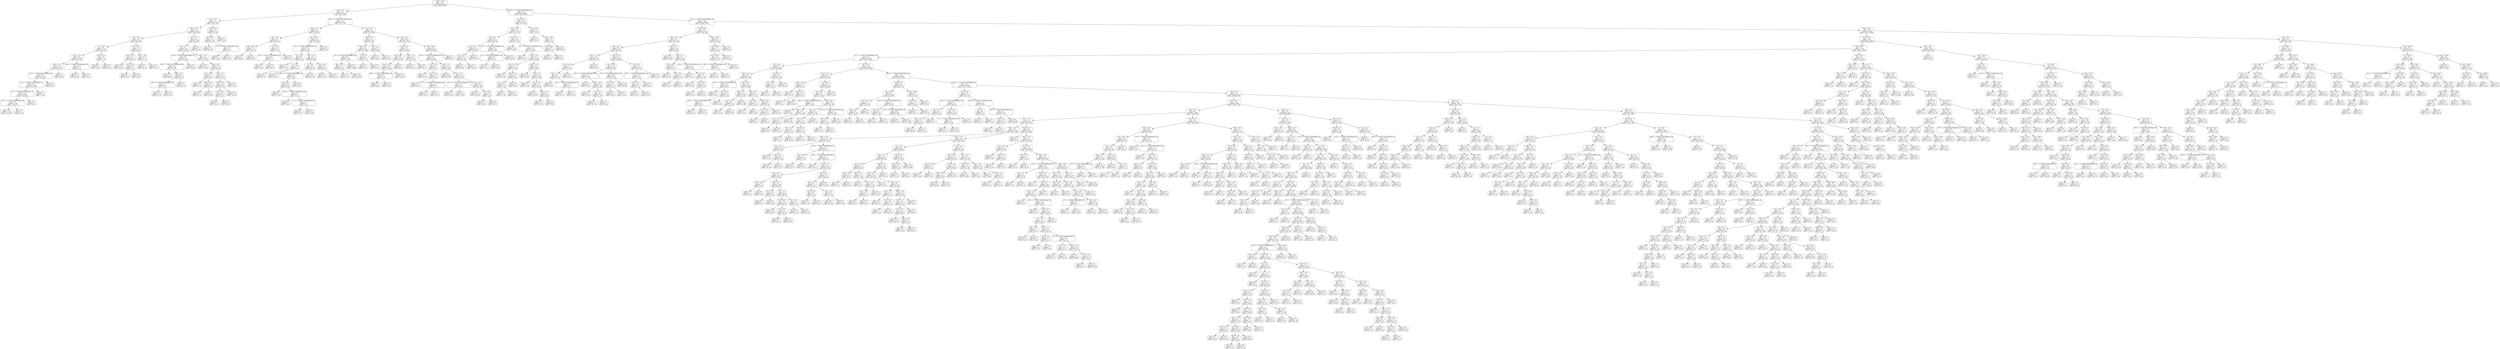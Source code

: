 digraph Tree {
node [shape=box, style="rounded", color="black", fontname=helvetica] ;
edge [fontname=helvetica] ;
0 [label="189 <= -4.6\ngini = 0.5\nsamples = 3677\nvalue = [2842, 2889]"] ;
1 [label="18 <= -3.0\ngini = 0.5\nsamples = 451\nvalue = [284, 456]"] ;
0 -> 1 [labeldistance=2.5, labelangle=45, headlabel="True"] ;
2 [label="163 <= -0.3\ngini = 0.5\nsamples = 233\nvalue = [207, 177]"] ;
1 -> 2 ;
3 [label="396 <= -5.3\ngini = 0.5\nsamples = 208\nvalue = [202, 138]"] ;
2 -> 3 ;
4 [label="64 <= -5.6\ngini = 0.4\nsamples = 142\nvalue = [161, 76]"] ;
3 -> 4 ;
5 [label="2 <= -5.6\ngini = 0.5\nsamples = 125\nvalue = [131, 74]"] ;
4 -> 5 ;
6 [label="323 <= -2.6\ngini = 0.4\nsamples = 119\nvalue = [130, 67]"] ;
5 -> 6 ;
7 [label="384 <= -5.8\ngini = 0.4\nsamples = 115\nvalue = [129, 62]"] ;
6 -> 7 ;
8 [label="272 <= -1.7014117331926443e+38\ngini = 0.4\nsamples = 111\nvalue = [121, 62]"] ;
7 -> 8 ;
9 [label="153 <= -1.7014117331926443e+38\ngini = 0.4\nsamples = 109\nvalue = [121, 59]"] ;
8 -> 9 ;
10 [label="20 <= -1.7014117331926443e+38\ngini = 0.4\nsamples = 108\nvalue = [120, 59]"] ;
9 -> 10 ;
11 [label="261 <= -1.7014117331926443e+38\ngini = 0.4\nsamples = 107\nvalue = [120, 57]"] ;
10 -> 11 ;
12 [label="gini = 0.4\nsamples = 106\nvalue = [119, 57]"] ;
11 -> 12 ;
13 [label="gini = 0.0\nsamples = 1\nvalue = [1, 0]"] ;
11 -> 13 ;
14 [label="gini = 0.0\nsamples = 1\nvalue = [0, 2]"] ;
10 -> 14 ;
15 [label="gini = 0.0\nsamples = 1\nvalue = [1, 0]"] ;
9 -> 15 ;
16 [label="gini = 0.0\nsamples = 2\nvalue = [0, 3]"] ;
8 -> 16 ;
17 [label="gini = 0.0\nsamples = 4\nvalue = [8, 0]"] ;
7 -> 17 ;
18 [label="120 <= -1.7014117331926443e+38\ngini = 0.3\nsamples = 4\nvalue = [1, 5]"] ;
6 -> 18 ;
19 [label="gini = 0.0\nsamples = 3\nvalue = [0, 5]"] ;
18 -> 19 ;
20 [label="gini = 0.0\nsamples = 1\nvalue = [1, 0]"] ;
18 -> 20 ;
21 [label="183 <= -5.1\ngini = 0.2\nsamples = 6\nvalue = [1, 7]"] ;
5 -> 21 ;
22 [label="gini = 0.0\nsamples = 5\nvalue = [0, 7]"] ;
21 -> 22 ;
23 [label="gini = 0.0\nsamples = 1\nvalue = [1, 0]"] ;
21 -> 23 ;
24 [label="375 <= -5.2\ngini = 0.1\nsamples = 17\nvalue = [30, 2]"] ;
4 -> 24 ;
25 [label="139 <= -5.1\ngini = 0.1\nsamples = 15\nvalue = [28, 1]"] ;
24 -> 25 ;
26 [label="gini = 0.0\nsamples = 12\nvalue = [23, 0]"] ;
25 -> 26 ;
27 [label="40 <= -4.6\ngini = 0.3\nsamples = 3\nvalue = [5, 1]"] ;
25 -> 27 ;
28 [label="gini = 0.0\nsamples = 1\nvalue = [0, 1]"] ;
27 -> 28 ;
29 [label="gini = 0.0\nsamples = 2\nvalue = [5, 0]"] ;
27 -> 29 ;
30 [label="135 <= -4.8\ngini = 0.4\nsamples = 2\nvalue = [2, 1]"] ;
24 -> 30 ;
31 [label="gini = 0.0\nsamples = 1\nvalue = [0, 1]"] ;
30 -> 31 ;
32 [label="gini = 0.0\nsamples = 1\nvalue = [2, 0]"] ;
30 -> 32 ;
33 [label="15 <= -3.7\ngini = 0.5\nsamples = 66\nvalue = [41, 62]"] ;
3 -> 33 ;
34 [label="6 <= -5.7\ngini = 0.4\nsamples = 59\nvalue = [26, 62]"] ;
33 -> 34 ;
35 [label="101 <= -1.7014117331926443e+38\ngini = 0.5\nsamples = 16\nvalue = [14, 10]"] ;
34 -> 35 ;
36 [label="259 <= -1.7014117331926443e+38\ngini = 0.4\nsamples = 10\nvalue = [4, 10]"] ;
35 -> 36 ;
37 [label="gini = 0.0\nsamples = 4\nvalue = [0, 8]"] ;
36 -> 37 ;
38 [label="256 <= 0.1\ngini = 0.4\nsamples = 6\nvalue = [4, 2]"] ;
36 -> 38 ;
39 [label="119 <= -1.7014117331926443e+38\ngini = 0.4\nsamples = 3\nvalue = [1, 2]"] ;
38 -> 39 ;
40 [label="gini = 0.0\nsamples = 1\nvalue = [1, 0]"] ;
39 -> 40 ;
41 [label="gini = 0.0\nsamples = 2\nvalue = [0, 2]"] ;
39 -> 41 ;
42 [label="gini = 0.0\nsamples = 3\nvalue = [3, 0]"] ;
38 -> 42 ;
43 [label="gini = 0.0\nsamples = 6\nvalue = [10, 0]"] ;
35 -> 43 ;
44 [label="169 <= -5.1\ngini = 0.3\nsamples = 43\nvalue = [12, 52]"] ;
34 -> 44 ;
45 [label="gini = 0.0\nsamples = 21\nvalue = [0, 33]"] ;
44 -> 45 ;
46 [label="365 <= -4.8\ngini = 0.5\nsamples = 22\nvalue = [12, 19]"] ;
44 -> 46 ;
47 [label="354 <= -5.0\ngini = 0.3\nsamples = 7\nvalue = [9, 2]"] ;
46 -> 47 ;
48 [label="gini = 0.0\nsamples = 1\nvalue = [0, 1]"] ;
47 -> 48 ;
49 [label="388 <= -4.9\ngini = 0.2\nsamples = 6\nvalue = [9, 1]"] ;
47 -> 49 ;
50 [label="gini = 0.0\nsamples = 1\nvalue = [0, 1]"] ;
49 -> 50 ;
51 [label="gini = 0.0\nsamples = 5\nvalue = [9, 0]"] ;
49 -> 51 ;
52 [label="42 <= -3.9\ngini = 0.3\nsamples = 15\nvalue = [3, 17]"] ;
46 -> 52 ;
53 [label="368 <= -4.8\ngini = 0.2\nsamples = 14\nvalue = [2, 17]"] ;
52 -> 53 ;
54 [label="54 <= -4.9\ngini = 0.4\nsamples = 3\nvalue = [2, 1]"] ;
53 -> 54 ;
55 [label="gini = 0.0\nsamples = 1\nvalue = [0, 1]"] ;
54 -> 55 ;
56 [label="gini = 0.0\nsamples = 2\nvalue = [2, 0]"] ;
54 -> 56 ;
57 [label="gini = 0.0\nsamples = 11\nvalue = [0, 16]"] ;
53 -> 57 ;
58 [label="gini = 0.0\nsamples = 1\nvalue = [1, 0]"] ;
52 -> 58 ;
59 [label="gini = 0.0\nsamples = 7\nvalue = [15, 0]"] ;
33 -> 59 ;
60 [label="255 <= 12.5\ngini = 0.2\nsamples = 25\nvalue = [5, 39]"] ;
2 -> 60 ;
61 [label="228 <= 0.8\ngini = 0.1\nsamples = 23\nvalue = [2, 39]"] ;
60 -> 61 ;
62 [label="gini = 0.0\nsamples = 17\nvalue = [0, 32]"] ;
61 -> 62 ;
63 [label="277 <= -1.7014117331926443e+38\ngini = 0.3\nsamples = 6\nvalue = [2, 7]"] ;
61 -> 63 ;
64 [label="gini = 0.0\nsamples = 1\nvalue = [2, 0]"] ;
63 -> 64 ;
65 [label="gini = 0.0\nsamples = 5\nvalue = [0, 7]"] ;
63 -> 65 ;
66 [label="gini = 0.0\nsamples = 2\nvalue = [3, 0]"] ;
60 -> 66 ;
67 [label="222 <= -1.7014117331926443e+38\ngini = 0.3\nsamples = 218\nvalue = [77, 279]"] ;
1 -> 67 ;
68 [label="259 <= -3.1\ngini = 0.5\nsamples = 59\nvalue = [39, 53]"] ;
67 -> 68 ;
69 [label="119 <= 0.4\ngini = 0.4\nsamples = 17\nvalue = [20, 10]"] ;
68 -> 69 ;
70 [label="105 <= -0.6\ngini = 0.2\nsamples = 11\nvalue = [18, 3]"] ;
69 -> 70 ;
71 [label="gini = 0.0\nsamples = 9\nvalue = [18, 0]"] ;
70 -> 71 ;
72 [label="gini = 0.0\nsamples = 2\nvalue = [0, 3]"] ;
70 -> 72 ;
73 [label="75 <= 0.6\ngini = 0.3\nsamples = 6\nvalue = [2, 7]"] ;
69 -> 73 ;
74 [label="131 <= -1.7014117331926443e+38\ngini = 0.4\nsamples = 3\nvalue = [2, 1]"] ;
73 -> 74 ;
75 [label="gini = 0.0\nsamples = 1\nvalue = [0, 1]"] ;
74 -> 75 ;
76 [label="gini = 0.0\nsamples = 2\nvalue = [2, 0]"] ;
74 -> 76 ;
77 [label="gini = 0.0\nsamples = 3\nvalue = [0, 6]"] ;
73 -> 77 ;
78 [label="95 <= 18.7\ngini = 0.4\nsamples = 42\nvalue = [19, 43]"] ;
68 -> 78 ;
79 [label="357 <= -1.7014117331926443e+38\ngini = 0.4\nsamples = 39\nvalue = [14, 43]"] ;
78 -> 79 ;
80 [label="47 <= 0.3\ngini = 0.4\nsamples = 7\nvalue = [6, 3]"] ;
79 -> 80 ;
81 [label="gini = 0.0\nsamples = 5\nvalue = [5, 0]"] ;
80 -> 81 ;
82 [label="4 <= 3.0\ngini = 0.4\nsamples = 2\nvalue = [1, 3]"] ;
80 -> 82 ;
83 [label="gini = 0.0\nsamples = 1\nvalue = [0, 3]"] ;
82 -> 83 ;
84 [label="gini = 0.0\nsamples = 1\nvalue = [1, 0]"] ;
82 -> 84 ;
85 [label="305 <= 1.0\ngini = 0.3\nsamples = 32\nvalue = [8, 40]"] ;
79 -> 85 ;
86 [label="4 <= -0.6\ngini = 0.2\nsamples = 27\nvalue = [4, 37]"] ;
85 -> 86 ;
87 [label="342 <= -1.7014117331926443e+38\ngini = 0.4\nsamples = 12\nvalue = [4, 8]"] ;
86 -> 87 ;
88 [label="76 <= -0.4\ngini = 0.5\nsamples = 8\nvalue = [4, 4]"] ;
87 -> 88 ;
89 [label="gini = 0.0\nsamples = 3\nvalue = [3, 0]"] ;
88 -> 89 ;
90 [label="292 <= -1.7014117331926443e+38\ngini = 0.3\nsamples = 5\nvalue = [1, 4]"] ;
88 -> 90 ;
91 [label="gini = 0.0\nsamples = 3\nvalue = [0, 3]"] ;
90 -> 91 ;
92 [label="31 <= -1.7014117331926443e+38\ngini = 0.5\nsamples = 2\nvalue = [1, 1]"] ;
90 -> 92 ;
93 [label="gini = 0.0\nsamples = 1\nvalue = [0, 1]"] ;
92 -> 93 ;
94 [label="gini = 0.0\nsamples = 1\nvalue = [1, 0]"] ;
92 -> 94 ;
95 [label="gini = 0.0\nsamples = 4\nvalue = [0, 4]"] ;
87 -> 95 ;
96 [label="gini = 0.0\nsamples = 15\nvalue = [0, 29]"] ;
86 -> 96 ;
97 [label="270 <= 6.5\ngini = 0.5\nsamples = 5\nvalue = [4, 3]"] ;
85 -> 97 ;
98 [label="gini = 0.0\nsamples = 2\nvalue = [4, 0]"] ;
97 -> 98 ;
99 [label="gini = 0.0\nsamples = 3\nvalue = [0, 3]"] ;
97 -> 99 ;
100 [label="gini = 0.0\nsamples = 3\nvalue = [5, 0]"] ;
78 -> 100 ;
101 [label="371 <= -0.7\ngini = 0.2\nsamples = 159\nvalue = [38, 226]"] ;
67 -> 101 ;
102 [label="368 <= 1.5\ngini = 0.1\nsamples = 70\nvalue = [5, 114]"] ;
101 -> 102 ;
103 [label="339 <= 1.7\ngini = 0.0\nsamples = 65\nvalue = [2, 108]"] ;
102 -> 103 ;
104 [label="35 <= -1.7014117331926443e+38\ngini = 0.0\nsamples = 63\nvalue = [1, 107]"] ;
103 -> 104 ;
105 [label="180 <= -1.6\ngini = 0.1\nsamples = 11\nvalue = [1, 19]"] ;
104 -> 105 ;
106 [label="gini = 0.0\nsamples = 1\nvalue = [1, 0]"] ;
105 -> 106 ;
107 [label="gini = 0.0\nsamples = 10\nvalue = [0, 19]"] ;
105 -> 107 ;
108 [label="gini = 0.0\nsamples = 52\nvalue = [0, 88]"] ;
104 -> 108 ;
109 [label="11 <= 0.5\ngini = 0.5\nsamples = 2\nvalue = [1, 1]"] ;
103 -> 109 ;
110 [label="gini = 0.0\nsamples = 1\nvalue = [0, 1]"] ;
109 -> 110 ;
111 [label="gini = 0.0\nsamples = 1\nvalue = [1, 0]"] ;
109 -> 111 ;
112 [label="316 <= 1.1\ngini = 0.4\nsamples = 5\nvalue = [3, 6]"] ;
102 -> 112 ;
113 [label="gini = 0.0\nsamples = 3\nvalue = [0, 6]"] ;
112 -> 113 ;
114 [label="gini = 0.0\nsamples = 2\nvalue = [3, 0]"] ;
112 -> 114 ;
115 [label="174 <= 0.5\ngini = 0.4\nsamples = 89\nvalue = [33, 112]"] ;
101 -> 115 ;
116 [label="133 <= -0.3\ngini = 0.5\nsamples = 24\nvalue = [19, 23]"] ;
115 -> 116 ;
117 [label="118 <= 4.8\ngini = 0.4\nsamples = 16\nvalue = [6, 20]"] ;
116 -> 117 ;
118 [label="309 <= -0.4\ngini = 0.3\nsamples = 15\nvalue = [4, 20]"] ;
117 -> 118 ;
119 [label="386 <= -1.7014117331926443e+38\ngini = 0.4\nsamples = 4\nvalue = [4, 2]"] ;
118 -> 119 ;
120 [label="gini = 0.0\nsamples = 1\nvalue = [0, 2]"] ;
119 -> 120 ;
121 [label="gini = 0.0\nsamples = 3\nvalue = [4, 0]"] ;
119 -> 121 ;
122 [label="gini = 0.0\nsamples = 11\nvalue = [0, 18]"] ;
118 -> 122 ;
123 [label="gini = 0.0\nsamples = 1\nvalue = [2, 0]"] ;
117 -> 123 ;
124 [label="178 <= 1.1\ngini = 0.3\nsamples = 8\nvalue = [13, 3]"] ;
116 -> 124 ;
125 [label="gini = 0.0\nsamples = 6\nvalue = [13, 0]"] ;
124 -> 125 ;
126 [label="gini = 0.0\nsamples = 2\nvalue = [0, 3]"] ;
124 -> 126 ;
127 [label="372 <= 44.9\ngini = 0.2\nsamples = 65\nvalue = [14, 89]"] ;
115 -> 127 ;
128 [label="309 <= -1.7014117331926443e+38\ngini = 0.2\nsamples = 64\nvalue = [12, 89]"] ;
127 -> 128 ;
129 [label="61 <= 1.8\ngini = 0.5\nsamples = 7\nvalue = [5, 5]"] ;
128 -> 129 ;
130 [label="gini = 0.0\nsamples = 2\nvalue = [4, 0]"] ;
129 -> 130 ;
131 [label="172 <= 11.3\ngini = 0.3\nsamples = 5\nvalue = [1, 5]"] ;
129 -> 131 ;
132 [label="gini = 0.0\nsamples = 3\nvalue = [0, 4]"] ;
131 -> 132 ;
133 [label="11 <= -1.7014117331926443e+38\ngini = 0.5\nsamples = 2\nvalue = [1, 1]"] ;
131 -> 133 ;
134 [label="gini = 0.0\nsamples = 1\nvalue = [0, 1]"] ;
133 -> 134 ;
135 [label="gini = 0.0\nsamples = 1\nvalue = [1, 0]"] ;
133 -> 135 ;
136 [label="261 <= 1.4\ngini = 0.1\nsamples = 57\nvalue = [7, 84]"] ;
128 -> 136 ;
137 [label="gini = 0.0\nsamples = 29\nvalue = [0, 50]"] ;
136 -> 137 ;
138 [label="81 <= 1.7\ngini = 0.3\nsamples = 28\nvalue = [7, 34]"] ;
136 -> 138 ;
139 [label="343 <= -1.7014117331926443e+38\ngini = 0.5\nsamples = 8\nvalue = [6, 5]"] ;
138 -> 139 ;
140 [label="gini = 0.0\nsamples = 4\nvalue = [0, 5]"] ;
139 -> 140 ;
141 [label="gini = 0.0\nsamples = 4\nvalue = [6, 0]"] ;
139 -> 141 ;
142 [label="51 <= 14.3\ngini = 0.1\nsamples = 20\nvalue = [1, 29]"] ;
138 -> 142 ;
143 [label="gini = 0.0\nsamples = 15\nvalue = [0, 22]"] ;
142 -> 143 ;
144 [label="9 <= 22.5\ngini = 0.2\nsamples = 5\nvalue = [1, 7]"] ;
142 -> 144 ;
145 [label="gini = 0.0\nsamples = 1\nvalue = [1, 0]"] ;
144 -> 145 ;
146 [label="gini = 0.0\nsamples = 4\nvalue = [0, 7]"] ;
144 -> 146 ;
147 [label="gini = 0.0\nsamples = 1\nvalue = [2, 0]"] ;
127 -> 147 ;
148 [label="270 <= -1.7014117331926443e+38\ngini = 0.5\nsamples = 3226\nvalue = [2558, 2433]"] ;
0 -> 148 [labeldistance=2.5, labelangle=-45, headlabel="False"] ;
149 [label="147 <= 15.4\ngini = 0.3\nsamples = 134\nvalue = [38, 176]"] ;
148 -> 149 ;
150 [label="367 <= -3.2\ngini = 0.3\nsamples = 123\nvalue = [31, 170]"] ;
149 -> 150 ;
151 [label="56 <= 0.5\ngini = 0.4\nsamples = 36\nvalue = [18, 39]"] ;
150 -> 151 ;
152 [label="125 <= -1.5\ngini = 0.5\nsamples = 18\nvalue = [16, 15]"] ;
151 -> 152 ;
153 [label="59 <= -4.1\ngini = 0.3\nsamples = 12\nvalue = [4, 15]"] ;
152 -> 153 ;
154 [label="gini = 0.0\nsamples = 3\nvalue = [4, 0]"] ;
153 -> 154 ;
155 [label="gini = 0.0\nsamples = 9\nvalue = [0, 15]"] ;
153 -> 155 ;
156 [label="gini = 0.0\nsamples = 6\nvalue = [12, 0]"] ;
152 -> 156 ;
157 [label="155 <= -1.7014117331926443e+38\ngini = 0.1\nsamples = 18\nvalue = [2, 24]"] ;
151 -> 157 ;
158 [label="3 <= -1.7014117331926443e+38\ngini = 0.4\nsamples = 3\nvalue = [2, 1]"] ;
157 -> 158 ;
159 [label="gini = 0.0\nsamples = 1\nvalue = [0, 1]"] ;
158 -> 159 ;
160 [label="gini = 0.0\nsamples = 2\nvalue = [2, 0]"] ;
158 -> 160 ;
161 [label="gini = 0.0\nsamples = 15\nvalue = [0, 23]"] ;
157 -> 161 ;
162 [label="116 <= -1.3\ngini = 0.2\nsamples = 87\nvalue = [13, 131]"] ;
150 -> 162 ;
163 [label="gini = 0.0\nsamples = 28\nvalue = [0, 45]"] ;
162 -> 163 ;
164 [label="117 <= -1.7014117331926443e+38\ngini = 0.2\nsamples = 59\nvalue = [13, 86]"] ;
162 -> 164 ;
165 [label="gini = 0.0\nsamples = 1\nvalue = [1, 0]"] ;
164 -> 165 ;
166 [label="323 <= -0.5\ngini = 0.2\nsamples = 58\nvalue = [12, 86]"] ;
164 -> 166 ;
167 [label="141 <= -1.3\ngini = 0.4\nsamples = 16\nvalue = [7, 22]"] ;
166 -> 167 ;
168 [label="gini = 0.0\nsamples = 8\nvalue = [0, 16]"] ;
167 -> 168 ;
169 [label="149 <= -0.5\ngini = 0.5\nsamples = 8\nvalue = [7, 6]"] ;
167 -> 169 ;
170 [label="57 <= -0.9\ngini = 0.2\nsamples = 4\nvalue = [1, 6]"] ;
169 -> 170 ;
171 [label="gini = 0.0\nsamples = 1\nvalue = [1, 0]"] ;
170 -> 171 ;
172 [label="gini = 0.0\nsamples = 3\nvalue = [0, 6]"] ;
170 -> 172 ;
173 [label="gini = 0.0\nsamples = 4\nvalue = [6, 0]"] ;
169 -> 173 ;
174 [label="183 <= 1.8\ngini = 0.1\nsamples = 42\nvalue = [5, 64]"] ;
166 -> 174 ;
175 [label="gini = 0.0\nsamples = 23\nvalue = [0, 34]"] ;
174 -> 175 ;
176 [label="150 <= 1.9\ngini = 0.2\nsamples = 19\nvalue = [5, 30]"] ;
174 -> 176 ;
177 [label="gini = 0.0\nsamples = 2\nvalue = [2, 0]"] ;
176 -> 177 ;
178 [label="143 <= 7.4\ngini = 0.2\nsamples = 17\nvalue = [3, 30]"] ;
176 -> 178 ;
179 [label="gini = 0.0\nsamples = 14\nvalue = [0, 24]"] ;
178 -> 179 ;
180 [label="239 <= 11.7\ngini = 0.4\nsamples = 3\nvalue = [3, 6]"] ;
178 -> 180 ;
181 [label="gini = 0.0\nsamples = 1\nvalue = [3, 0]"] ;
180 -> 181 ;
182 [label="gini = 0.0\nsamples = 2\nvalue = [0, 6]"] ;
180 -> 182 ;
183 [label="94 <= 15.9\ngini = 0.5\nsamples = 11\nvalue = [7, 6]"] ;
149 -> 183 ;
184 [label="gini = 0.0\nsamples = 4\nvalue = [5, 0]"] ;
183 -> 184 ;
185 [label="364 <= 24.8\ngini = 0.4\nsamples = 7\nvalue = [2, 6]"] ;
183 -> 185 ;
186 [label="129 <= 20.0\ngini = 0.4\nsamples = 3\nvalue = [2, 1]"] ;
185 -> 186 ;
187 [label="gini = 0.0\nsamples = 1\nvalue = [0, 1]"] ;
186 -> 187 ;
188 [label="gini = 0.0\nsamples = 2\nvalue = [2, 0]"] ;
186 -> 188 ;
189 [label="gini = 0.0\nsamples = 4\nvalue = [0, 5]"] ;
185 -> 189 ;
190 [label="314 <= -1.7014117331926443e+38\ngini = 0.5\nsamples = 3092\nvalue = [2520, 2257]"] ;
148 -> 190 ;
191 [label="203 <= 16.0\ngini = 0.4\nsamples = 133\nvalue = [49, 163]"] ;
190 -> 191 ;
192 [label="279 <= 0.8\ngini = 0.3\nsamples = 117\nvalue = [35, 153]"] ;
191 -> 192 ;
193 [label="240 <= -4.1\ngini = 0.4\nsamples = 64\nvalue = [29, 72]"] ;
192 -> 193 ;
194 [label="220 <= -1.1\ngini = 0.4\nsamples = 10\nvalue = [11, 4]"] ;
193 -> 194 ;
195 [label="393 <= 4.4\ngini = 0.3\nsamples = 9\nvalue = [11, 2]"] ;
194 -> 195 ;
196 [label="341 <= -1.5\ngini = 0.2\nsamples = 8\nvalue = [11, 1]"] ;
195 -> 196 ;
197 [label="gini = 0.0\nsamples = 6\nvalue = [9, 0]"] ;
196 -> 197 ;
198 [label="241 <= -1.7014117331926443e+38\ngini = 0.4\nsamples = 2\nvalue = [2, 1]"] ;
196 -> 198 ;
199 [label="gini = 0.0\nsamples = 1\nvalue = [0, 1]"] ;
198 -> 199 ;
200 [label="gini = 0.0\nsamples = 1\nvalue = [2, 0]"] ;
198 -> 200 ;
201 [label="gini = 0.0\nsamples = 1\nvalue = [0, 1]"] ;
195 -> 201 ;
202 [label="gini = 0.0\nsamples = 1\nvalue = [0, 2]"] ;
194 -> 202 ;
203 [label="202 <= 0.8\ngini = 0.3\nsamples = 54\nvalue = [18, 68]"] ;
193 -> 203 ;
204 [label="127 <= -1.8\ngini = 0.2\nsamples = 40\nvalue = [8, 56]"] ;
203 -> 204 ;
205 [label="244 <= -1.7014117331926443e+38\ngini = 0.4\nsamples = 12\nvalue = [7, 14]"] ;
204 -> 205 ;
206 [label="gini = 0.0\nsamples = 2\nvalue = [3, 0]"] ;
205 -> 206 ;
207 [label="360 <= -4.0\ngini = 0.3\nsamples = 10\nvalue = [4, 14]"] ;
205 -> 207 ;
208 [label="gini = 0.0\nsamples = 2\nvalue = [3, 0]"] ;
207 -> 208 ;
209 [label="62 <= 0.8\ngini = 0.1\nsamples = 8\nvalue = [1, 14]"] ;
207 -> 209 ;
210 [label="gini = 0.0\nsamples = 7\nvalue = [0, 14]"] ;
209 -> 210 ;
211 [label="gini = 0.0\nsamples = 1\nvalue = [1, 0]"] ;
209 -> 211 ;
212 [label="55 <= -1.7014117331926443e+38\ngini = 0.0\nsamples = 28\nvalue = [1, 42]"] ;
204 -> 212 ;
213 [label="97 <= -0.1\ngini = 0.4\nsamples = 2\nvalue = [1, 2]"] ;
212 -> 213 ;
214 [label="gini = 0.0\nsamples = 1\nvalue = [0, 2]"] ;
213 -> 214 ;
215 [label="gini = 0.0\nsamples = 1\nvalue = [1, 0]"] ;
213 -> 215 ;
216 [label="gini = 0.0\nsamples = 26\nvalue = [0, 40]"] ;
212 -> 216 ;
217 [label="311 <= 0.2\ngini = 0.5\nsamples = 14\nvalue = [10, 12]"] ;
203 -> 217 ;
218 [label="258 <= -1.7014117331926443e+38\ngini = 0.3\nsamples = 10\nvalue = [3, 12]"] ;
217 -> 218 ;
219 [label="43 <= 2.5\ngini = 0.4\nsamples = 3\nvalue = [3, 1]"] ;
218 -> 219 ;
220 [label="gini = 0.0\nsamples = 1\nvalue = [0, 1]"] ;
219 -> 220 ;
221 [label="gini = 0.0\nsamples = 2\nvalue = [3, 0]"] ;
219 -> 221 ;
222 [label="gini = 0.0\nsamples = 7\nvalue = [0, 11]"] ;
218 -> 222 ;
223 [label="gini = 0.0\nsamples = 4\nvalue = [7, 0]"] ;
217 -> 223 ;
224 [label="262 <= 3.7\ngini = 0.1\nsamples = 53\nvalue = [6, 81]"] ;
192 -> 224 ;
225 [label="gini = 0.0\nsamples = 26\nvalue = [0, 47]"] ;
224 -> 225 ;
226 [label="62 <= 5.3\ngini = 0.3\nsamples = 27\nvalue = [6, 34]"] ;
224 -> 226 ;
227 [label="275 <= 3.8\ngini = 0.4\nsamples = 5\nvalue = [4, 2]"] ;
226 -> 227 ;
228 [label="gini = 0.0\nsamples = 2\nvalue = [3, 0]"] ;
227 -> 228 ;
229 [label="79 <= 8.9\ngini = 0.4\nsamples = 3\nvalue = [1, 2]"] ;
227 -> 229 ;
230 [label="gini = 0.0\nsamples = 2\nvalue = [0, 2]"] ;
229 -> 230 ;
231 [label="gini = 0.0\nsamples = 1\nvalue = [1, 0]"] ;
229 -> 231 ;
232 [label="330 <= -1.7014117331926443e+38\ngini = 0.1\nsamples = 22\nvalue = [2, 32]"] ;
226 -> 232 ;
233 [label="gini = 0.0\nsamples = 1\nvalue = [1, 0]"] ;
232 -> 233 ;
234 [label="113 <= 12.7\ngini = 0.1\nsamples = 21\nvalue = [1, 32]"] ;
232 -> 234 ;
235 [label="gini = 0.0\nsamples = 17\nvalue = [0, 25]"] ;
234 -> 235 ;
236 [label="89 <= 14.1\ngini = 0.2\nsamples = 4\nvalue = [1, 7]"] ;
234 -> 236 ;
237 [label="gini = 0.0\nsamples = 1\nvalue = [1, 0]"] ;
236 -> 237 ;
238 [label="gini = 0.0\nsamples = 3\nvalue = [0, 7]"] ;
236 -> 238 ;
239 [label="341 <= 33.9\ngini = 0.5\nsamples = 16\nvalue = [14, 10]"] ;
191 -> 239 ;
240 [label="173 <= 26.0\ngini = 0.3\nsamples = 11\nvalue = [14, 4]"] ;
239 -> 240 ;
241 [label="40 <= 24.8\ngini = 0.5\nsamples = 6\nvalue = [3, 4]"] ;
240 -> 241 ;
242 [label="236 <= -1.7014117331926443e+38\ngini = 0.4\nsamples = 4\nvalue = [3, 1]"] ;
241 -> 242 ;
243 [label="gini = 0.0\nsamples = 3\nvalue = [3, 0]"] ;
242 -> 243 ;
244 [label="gini = 0.0\nsamples = 1\nvalue = [0, 1]"] ;
242 -> 244 ;
245 [label="gini = 0.0\nsamples = 2\nvalue = [0, 3]"] ;
241 -> 245 ;
246 [label="gini = 0.0\nsamples = 5\nvalue = [11, 0]"] ;
240 -> 246 ;
247 [label="gini = 0.0\nsamples = 5\nvalue = [0, 6]"] ;
239 -> 247 ;
248 [label="368 <= 32.4\ngini = 0.5\nsamples = 2959\nvalue = [2471, 2094]"] ;
190 -> 248 ;
249 [label="297 <= 15.4\ngini = 0.5\nsamples = 2725\nvalue = [2344, 1878]"] ;
248 -> 249 ;
250 [label="358 <= 11.9\ngini = 0.5\nsamples = 2343\nvalue = [1920, 1700]"] ;
249 -> 250 ;
251 [label="111 <= -1.7014117331926443e+38\ngini = 0.5\nsamples = 2126\nvalue = [1800, 1486]"] ;
250 -> 251 ;
252 [label="173 <= 1.8\ngini = 0.3\nsamples = 91\nvalue = [24, 108]"] ;
251 -> 252 ;
253 [label="309 <= -1.7\ngini = 0.2\nsamples = 71\nvalue = [13, 92]"] ;
252 -> 253 ;
254 [label="148 <= -1.7014117331926443e+38\ngini = 0.5\nsamples = 10\nvalue = [6, 6]"] ;
253 -> 254 ;
255 [label="gini = 0.0\nsamples = 4\nvalue = [0, 4]"] ;
254 -> 255 ;
256 [label="99 <= -0.4\ngini = 0.4\nsamples = 6\nvalue = [6, 2]"] ;
254 -> 256 ;
257 [label="293 <= -1.7014117331926443e+38\ngini = 0.2\nsamples = 5\nvalue = [6, 1]"] ;
256 -> 257 ;
258 [label="gini = 0.0\nsamples = 1\nvalue = [0, 1]"] ;
257 -> 258 ;
259 [label="gini = 0.0\nsamples = 4\nvalue = [6, 0]"] ;
257 -> 259 ;
260 [label="gini = 0.0\nsamples = 1\nvalue = [0, 1]"] ;
256 -> 260 ;
261 [label="94 <= -0.3\ngini = 0.1\nsamples = 61\nvalue = [7, 86]"] ;
253 -> 261 ;
262 [label="368 <= -1.1\ngini = 0.1\nsamples = 48\nvalue = [2, 73]"] ;
261 -> 262 ;
263 [label="38 <= -1.3\ngini = 0.2\nsamples = 8\nvalue = [2, 13]"] ;
262 -> 263 ;
264 [label="gini = 0.0\nsamples = 6\nvalue = [0, 13]"] ;
263 -> 264 ;
265 [label="gini = 0.0\nsamples = 2\nvalue = [2, 0]"] ;
263 -> 265 ;
266 [label="gini = 0.0\nsamples = 40\nvalue = [0, 60]"] ;
262 -> 266 ;
267 [label="88 <= -0.4\ngini = 0.4\nsamples = 13\nvalue = [5, 13]"] ;
261 -> 267 ;
268 [label="14 <= 0.1\ngini = 0.4\nsamples = 4\nvalue = [4, 2]"] ;
267 -> 268 ;
269 [label="gini = 0.0\nsamples = 2\nvalue = [0, 2]"] ;
268 -> 269 ;
270 [label="gini = 0.0\nsamples = 2\nvalue = [4, 0]"] ;
268 -> 270 ;
271 [label="309 <= 0.2\ngini = 0.2\nsamples = 9\nvalue = [1, 11]"] ;
267 -> 271 ;
272 [label="117 <= -0.2\ngini = 0.5\nsamples = 2\nvalue = [1, 1]"] ;
271 -> 272 ;
273 [label="gini = 0.0\nsamples = 1\nvalue = [1, 0]"] ;
272 -> 273 ;
274 [label="gini = 0.0\nsamples = 1\nvalue = [0, 1]"] ;
272 -> 274 ;
275 [label="gini = 0.0\nsamples = 7\nvalue = [0, 10]"] ;
271 -> 275 ;
276 [label="45 <= 6.4\ngini = 0.5\nsamples = 20\nvalue = [11, 16]"] ;
252 -> 276 ;
277 [label="267 <= 0.9\ngini = 0.4\nsamples = 11\nvalue = [11, 5]"] ;
276 -> 277 ;
278 [label="gini = 0.0\nsamples = 3\nvalue = [0, 5]"] ;
277 -> 278 ;
279 [label="gini = 0.0\nsamples = 8\nvalue = [11, 0]"] ;
277 -> 279 ;
280 [label="gini = 0.0\nsamples = 9\nvalue = [0, 11]"] ;
276 -> 280 ;
281 [label="375 <= -5.3\ngini = 0.5\nsamples = 2035\nvalue = [1776, 1378]"] ;
251 -> 281 ;
282 [label="253 <= -1.9\ngini = 0.4\nsamples = 81\nvalue = [31, 85]"] ;
281 -> 282 ;
283 [label="359 <= -4.3\ngini = 0.4\nsamples = 8\nvalue = [9, 3]"] ;
282 -> 283 ;
284 [label="gini = 0.0\nsamples = 2\nvalue = [0, 2]"] ;
283 -> 284 ;
285 [label="345 <= -3.9\ngini = 0.2\nsamples = 6\nvalue = [9, 1]"] ;
283 -> 285 ;
286 [label="gini = 0.0\nsamples = 1\nvalue = [0, 1]"] ;
285 -> 286 ;
287 [label="gini = 0.0\nsamples = 5\nvalue = [9, 0]"] ;
285 -> 287 ;
288 [label="3 <= 12.6\ngini = 0.3\nsamples = 73\nvalue = [22, 82]"] ;
282 -> 288 ;
289 [label="9 <= -0.9\ngini = 0.3\nsamples = 71\nvalue = [19, 82]"] ;
288 -> 289 ;
290 [label="305 <= -1.7014117331926443e+38\ngini = 0.1\nsamples = 33\nvalue = [3, 46]"] ;
289 -> 290 ;
291 [label="gini = 0.0\nsamples = 1\nvalue = [2, 0]"] ;
290 -> 291 ;
292 [label="100 <= -1.3\ngini = 0.0\nsamples = 32\nvalue = [1, 46]"] ;
290 -> 292 ;
293 [label="65 <= -1.5\ngini = 0.2\nsamples = 5\nvalue = [1, 7]"] ;
292 -> 293 ;
294 [label="gini = 0.0\nsamples = 4\nvalue = [0, 7]"] ;
293 -> 294 ;
295 [label="gini = 0.0\nsamples = 1\nvalue = [1, 0]"] ;
293 -> 295 ;
296 [label="gini = 0.0\nsamples = 27\nvalue = [0, 39]"] ;
292 -> 296 ;
297 [label="349 <= 1.5\ngini = 0.4\nsamples = 38\nvalue = [16, 36]"] ;
289 -> 297 ;
298 [label="43 <= 0.3\ngini = 0.5\nsamples = 19\nvalue = [15, 10]"] ;
297 -> 298 ;
299 [label="151 <= 0.7\ngini = 0.4\nsamples = 11\nvalue = [4, 10]"] ;
298 -> 299 ;
300 [label="85 <= -0.7\ngini = 0.2\nsamples = 7\nvalue = [1, 9]"] ;
299 -> 300 ;
301 [label="gini = 0.0\nsamples = 1\nvalue = [1, 0]"] ;
300 -> 301 ;
302 [label="gini = 0.0\nsamples = 6\nvalue = [0, 9]"] ;
300 -> 302 ;
303 [label="184 <= 0.8\ngini = 0.4\nsamples = 4\nvalue = [3, 1]"] ;
299 -> 303 ;
304 [label="gini = 0.0\nsamples = 3\nvalue = [3, 0]"] ;
303 -> 304 ;
305 [label="gini = 0.0\nsamples = 1\nvalue = [0, 1]"] ;
303 -> 305 ;
306 [label="gini = 0.0\nsamples = 8\nvalue = [11, 0]"] ;
298 -> 306 ;
307 [label="233 <= -1.7014117331926443e+38\ngini = 0.1\nsamples = 19\nvalue = [1, 26]"] ;
297 -> 307 ;
308 [label="347 <= 7.6\ngini = 0.5\nsamples = 2\nvalue = [1, 1]"] ;
307 -> 308 ;
309 [label="gini = 0.0\nsamples = 1\nvalue = [1, 0]"] ;
308 -> 309 ;
310 [label="gini = 0.0\nsamples = 1\nvalue = [0, 1]"] ;
308 -> 310 ;
311 [label="gini = 0.0\nsamples = 17\nvalue = [0, 25]"] ;
307 -> 311 ;
312 [label="gini = 0.0\nsamples = 2\nvalue = [3, 0]"] ;
288 -> 312 ;
313 [label="391 <= -1.7014117331926443e+38\ngini = 0.5\nsamples = 1954\nvalue = [1745, 1293]"] ;
281 -> 313 ;
314 [label="380 <= 7.6\ngini = 0.4\nsamples = 59\nvalue = [26, 71]"] ;
313 -> 314 ;
315 [label="96 <= -0.3\ngini = 0.3\nsamples = 52\nvalue = [16, 68]"] ;
314 -> 315 ;
316 [label="370 <= -2.1\ngini = 0.5\nsamples = 17\nvalue = [12, 12]"] ;
315 -> 316 ;
317 [label="84 <= -3.4\ngini = 0.4\nsamples = 10\nvalue = [12, 4]"] ;
316 -> 317 ;
318 [label="gini = 0.0\nsamples = 4\nvalue = [0, 4]"] ;
317 -> 318 ;
319 [label="gini = 0.0\nsamples = 6\nvalue = [12, 0]"] ;
317 -> 319 ;
320 [label="gini = 0.0\nsamples = 7\nvalue = [0, 8]"] ;
316 -> 320 ;
321 [label="393 <= -1.7014117331926443e+38\ngini = 0.1\nsamples = 35\nvalue = [4, 56]"] ;
315 -> 321 ;
322 [label="64 <= 2.7\ngini = 0.4\nsamples = 6\nvalue = [3, 8]"] ;
321 -> 322 ;
323 [label="gini = 0.0\nsamples = 5\nvalue = [0, 8]"] ;
322 -> 323 ;
324 [label="gini = 0.0\nsamples = 1\nvalue = [3, 0]"] ;
322 -> 324 ;
325 [label="40 <= -1.7014117331926443e+38\ngini = 0.0\nsamples = 29\nvalue = [1, 48]"] ;
321 -> 325 ;
326 [label="gini = 0.0\nsamples = 1\nvalue = [1, 0]"] ;
325 -> 326 ;
327 [label="gini = 0.0\nsamples = 28\nvalue = [0, 48]"] ;
325 -> 327 ;
328 [label="348 <= 10.8\ngini = 0.4\nsamples = 7\nvalue = [10, 3]"] ;
314 -> 328 ;
329 [label="118 <= 7.7\ngini = 0.2\nsamples = 5\nvalue = [10, 1]"] ;
328 -> 329 ;
330 [label="gini = 0.0\nsamples = 1\nvalue = [0, 1]"] ;
329 -> 330 ;
331 [label="gini = 0.0\nsamples = 4\nvalue = [10, 0]"] ;
329 -> 331 ;
332 [label="gini = 0.0\nsamples = 2\nvalue = [0, 2]"] ;
328 -> 332 ;
333 [label="164 <= -1.7014117331926443e+38\ngini = 0.5\nsamples = 1895\nvalue = [1719, 1222]"] ;
313 -> 333 ;
334 [label="41 <= -0.1\ngini = 0.4\nsamples = 61\nvalue = [31, 72]"] ;
333 -> 334 ;
335 [label="322 <= -1.7014117331926443e+38\ngini = 0.5\nsamples = 27\nvalue = [26, 20]"] ;
334 -> 335 ;
336 [label="325 <= 0.3\ngini = 0.3\nsamples = 13\nvalue = [20, 4]"] ;
335 -> 336 ;
337 [label="306 <= -0.1\ngini = 0.2\nsamples = 11\nvalue = [20, 2]"] ;
336 -> 337 ;
338 [label="gini = 0.0\nsamples = 10\nvalue = [20, 0]"] ;
337 -> 338 ;
339 [label="gini = 0.0\nsamples = 1\nvalue = [0, 2]"] ;
337 -> 339 ;
340 [label="gini = 0.0\nsamples = 2\nvalue = [0, 2]"] ;
336 -> 340 ;
341 [label="41 <= -1.0\ngini = 0.4\nsamples = 14\nvalue = [6, 16]"] ;
335 -> 341 ;
342 [label="77 <= -1.7014117331926443e+38\ngini = 0.1\nsamples = 11\nvalue = [1, 16]"] ;
341 -> 342 ;
343 [label="gini = 0.0\nsamples = 1\nvalue = [1, 0]"] ;
342 -> 343 ;
344 [label="gini = 0.0\nsamples = 10\nvalue = [0, 16]"] ;
342 -> 344 ;
345 [label="gini = 0.0\nsamples = 3\nvalue = [5, 0]"] ;
341 -> 345 ;
346 [label="199 <= -1.7014117331926443e+38\ngini = 0.2\nsamples = 34\nvalue = [5, 52]"] ;
334 -> 346 ;
347 [label="6 <= 1.5\ngini = 0.4\nsamples = 2\nvalue = [3, 1]"] ;
346 -> 347 ;
348 [label="gini = 0.0\nsamples = 1\nvalue = [0, 1]"] ;
347 -> 348 ;
349 [label="gini = 0.0\nsamples = 1\nvalue = [3, 0]"] ;
347 -> 349 ;
350 [label="140 <= -1.7014117331926443e+38\ngini = 0.1\nsamples = 32\nvalue = [2, 51]"] ;
346 -> 350 ;
351 [label="376 <= 2.3\ngini = 0.4\nsamples = 6\nvalue = [2, 6]"] ;
350 -> 351 ;
352 [label="gini = 0.0\nsamples = 5\nvalue = [0, 6]"] ;
351 -> 352 ;
353 [label="gini = 0.0\nsamples = 1\nvalue = [2, 0]"] ;
351 -> 353 ;
354 [label="gini = 0.0\nsamples = 26\nvalue = [0, 45]"] ;
350 -> 354 ;
355 [label="358 <= 1.6\ngini = 0.5\nsamples = 1834\nvalue = [1688, 1150]"] ;
333 -> 355 ;
356 [label="273 <= -0.2\ngini = 0.5\nsamples = 1040\nvalue = [1017, 579]"] ;
355 -> 356 ;
357 [label="194 <= -0.7\ngini = 0.5\nsamples = 588\nvalue = [518, 379]"] ;
356 -> 357 ;
358 [label="291 <= -1.6\ngini = 0.5\nsamples = 425\nvalue = [416, 225]"] ;
357 -> 358 ;
359 [label="397 <= -3.2\ngini = 0.5\nsamples = 244\nvalue = [215, 166]"] ;
358 -> 359 ;
360 [label="280 <= -4.6\ngini = 0.4\nsamples = 95\nvalue = [111, 33]"] ;
359 -> 360 ;
361 [label="121 <= -4.5\ngini = 0.5\nsamples = 12\nvalue = [8, 10]"] ;
360 -> 361 ;
362 [label="gini = 0.0\nsamples = 4\nvalue = [7, 0]"] ;
361 -> 362 ;
363 [label="86 <= -3.7\ngini = 0.2\nsamples = 8\nvalue = [1, 10]"] ;
361 -> 363 ;
364 [label="gini = 0.0\nsamples = 7\nvalue = [0, 10]"] ;
363 -> 364 ;
365 [label="gini = 0.0\nsamples = 1\nvalue = [1, 0]"] ;
363 -> 365 ;
366 [label="216 <= -1.7014117331926443e+38\ngini = 0.3\nsamples = 83\nvalue = [103, 23]"] ;
360 -> 366 ;
367 [label="96 <= -3.0\ngini = 0.3\nsamples = 5\nvalue = [1, 5]"] ;
366 -> 367 ;
368 [label="gini = 0.0\nsamples = 4\nvalue = [0, 5]"] ;
367 -> 368 ;
369 [label="gini = 0.0\nsamples = 1\nvalue = [1, 0]"] ;
367 -> 369 ;
370 [label="349 <= -1.7014117331926443e+38\ngini = 0.3\nsamples = 78\nvalue = [102, 18]"] ;
366 -> 370 ;
371 [label="gini = 0.0\nsamples = 2\nvalue = [0, 2]"] ;
370 -> 371 ;
372 [label="87 <= -3.5\ngini = 0.2\nsamples = 76\nvalue = [102, 16]"] ;
370 -> 372 ;
373 [label="295 <= -4.7\ngini = 0.1\nsamples = 53\nvalue = [72, 5]"] ;
372 -> 373 ;
374 [label="234 <= -4.9\ngini = 0.4\nsamples = 5\nvalue = [5, 2]"] ;
373 -> 374 ;
375 [label="gini = 0.0\nsamples = 3\nvalue = [5, 0]"] ;
374 -> 375 ;
376 [label="gini = 0.0\nsamples = 2\nvalue = [0, 2]"] ;
374 -> 376 ;
377 [label="358 <= -4.7\ngini = 0.1\nsamples = 48\nvalue = [67, 3]"] ;
373 -> 377 ;
378 [label="63 <= -4.3\ngini = 0.4\nsamples = 3\nvalue = [2, 1]"] ;
377 -> 378 ;
379 [label="gini = 0.0\nsamples = 1\nvalue = [0, 1]"] ;
378 -> 379 ;
380 [label="gini = 0.0\nsamples = 2\nvalue = [2, 0]"] ;
378 -> 380 ;
381 [label="74 <= -3.5\ngini = 0.1\nsamples = 45\nvalue = [65, 2]"] ;
377 -> 381 ;
382 [label="94 <= -4.0\ngini = 0.0\nsamples = 43\nvalue = [61, 1]"] ;
381 -> 382 ;
383 [label="gini = 0.0\nsamples = 30\nvalue = [45, 0]"] ;
382 -> 383 ;
384 [label="20 <= -4.2\ngini = 0.1\nsamples = 13\nvalue = [16, 1]"] ;
382 -> 384 ;
385 [label="gini = 0.0\nsamples = 1\nvalue = [0, 1]"] ;
384 -> 385 ;
386 [label="gini = 0.0\nsamples = 12\nvalue = [16, 0]"] ;
384 -> 386 ;
387 [label="85 <= -3.3\ngini = 0.3\nsamples = 2\nvalue = [4, 1]"] ;
381 -> 387 ;
388 [label="gini = 0.0\nsamples = 1\nvalue = [0, 1]"] ;
387 -> 388 ;
389 [label="gini = 0.0\nsamples = 1\nvalue = [4, 0]"] ;
387 -> 389 ;
390 [label="90 <= -3.4\ngini = 0.4\nsamples = 23\nvalue = [30, 11]"] ;
372 -> 390 ;
391 [label="24 <= -3.5\ngini = 0.4\nsamples = 8\nvalue = [4, 11]"] ;
390 -> 391 ;
392 [label="115 <= -2.4\ngini = 0.4\nsamples = 3\nvalue = [3, 1]"] ;
391 -> 392 ;
393 [label="gini = 0.0\nsamples = 2\nvalue = [3, 0]"] ;
392 -> 393 ;
394 [label="gini = 0.0\nsamples = 1\nvalue = [0, 1]"] ;
392 -> 394 ;
395 [label="310 <= -3.2\ngini = 0.2\nsamples = 5\nvalue = [1, 10]"] ;
391 -> 395 ;
396 [label="gini = 0.0\nsamples = 4\nvalue = [0, 10]"] ;
395 -> 396 ;
397 [label="gini = 0.0\nsamples = 1\nvalue = [1, 0]"] ;
395 -> 397 ;
398 [label="gini = 0.0\nsamples = 15\nvalue = [26, 0]"] ;
390 -> 398 ;
399 [label="266 <= -1.8\ngini = 0.5\nsamples = 149\nvalue = [104, 133]"] ;
359 -> 399 ;
400 [label="3 <= -1.9\ngini = 0.4\nsamples = 90\nvalue = [49, 99]"] ;
399 -> 400 ;
401 [label="178 <= -2.7\ngini = 0.5\nsamples = 63\nvalue = [48, 52]"] ;
400 -> 401 ;
402 [label="311 <= -3.1\ngini = 0.3\nsamples = 23\nvalue = [6, 33]"] ;
401 -> 402 ;
403 [label="130 <= -4.4\ngini = 0.3\nsamples = 4\nvalue = [4, 1]"] ;
402 -> 403 ;
404 [label="gini = 0.0\nsamples = 1\nvalue = [0, 1]"] ;
403 -> 404 ;
405 [label="gini = 0.0\nsamples = 3\nvalue = [4, 0]"] ;
403 -> 405 ;
406 [label="266 <= -4.5\ngini = 0.1\nsamples = 19\nvalue = [2, 32]"] ;
402 -> 406 ;
407 [label="gini = 0.0\nsamples = 1\nvalue = [1, 0]"] ;
406 -> 407 ;
408 [label="333 <= -3.0\ngini = 0.1\nsamples = 18\nvalue = [1, 32]"] ;
406 -> 408 ;
409 [label="66 <= -2.9\ngini = 0.5\nsamples = 2\nvalue = [1, 1]"] ;
408 -> 409 ;
410 [label="gini = 0.0\nsamples = 1\nvalue = [1, 0]"] ;
409 -> 410 ;
411 [label="gini = 0.0\nsamples = 1\nvalue = [0, 1]"] ;
409 -> 411 ;
412 [label="gini = 0.0\nsamples = 16\nvalue = [0, 31]"] ;
408 -> 412 ;
413 [label="249 <= -1.8\ngini = 0.4\nsamples = 40\nvalue = [42, 19]"] ;
401 -> 413 ;
414 [label="226 <= -2.5\ngini = 0.4\nsamples = 38\nvalue = [42, 16]"] ;
413 -> 414 ;
415 [label="gini = 0.0\nsamples = 9\nvalue = [17, 0]"] ;
414 -> 415 ;
416 [label="183 <= -2.2\ngini = 0.5\nsamples = 29\nvalue = [25, 16]"] ;
414 -> 416 ;
417 [label="154 <= -2.2\ngini = 0.1\nsamples = 11\nvalue = [1, 13]"] ;
416 -> 417 ;
418 [label="gini = 0.0\nsamples = 8\nvalue = [0, 11]"] ;
417 -> 418 ;
419 [label="377 <= -2.5\ngini = 0.4\nsamples = 3\nvalue = [1, 2]"] ;
417 -> 419 ;
420 [label="gini = 0.0\nsamples = 1\nvalue = [1, 0]"] ;
419 -> 420 ;
421 [label="gini = 0.0\nsamples = 2\nvalue = [0, 2]"] ;
419 -> 421 ;
422 [label="289 <= -1.8\ngini = 0.2\nsamples = 18\nvalue = [24, 3]"] ;
416 -> 422 ;
423 [label="378 <= -1.7\ngini = 0.1\nsamples = 17\nvalue = [24, 2]"] ;
422 -> 423 ;
424 [label="81 <= -2.0\ngini = 0.1\nsamples = 16\nvalue = [24, 1]"] ;
423 -> 424 ;
425 [label="gini = 0.0\nsamples = 13\nvalue = [21, 0]"] ;
424 -> 425 ;
426 [label="306 <= -1.9\ngini = 0.4\nsamples = 3\nvalue = [3, 1]"] ;
424 -> 426 ;
427 [label="gini = 0.0\nsamples = 2\nvalue = [3, 0]"] ;
426 -> 427 ;
428 [label="gini = 0.0\nsamples = 1\nvalue = [0, 1]"] ;
426 -> 428 ;
429 [label="gini = 0.0\nsamples = 1\nvalue = [0, 1]"] ;
423 -> 429 ;
430 [label="gini = 0.0\nsamples = 1\nvalue = [0, 1]"] ;
422 -> 430 ;
431 [label="gini = 0.0\nsamples = 2\nvalue = [0, 3]"] ;
413 -> 431 ;
432 [label="128 <= -2.2\ngini = 0.0\nsamples = 27\nvalue = [1, 47]"] ;
400 -> 432 ;
433 [label="270 <= -2.0\ngini = 0.5\nsamples = 2\nvalue = [1, 1]"] ;
432 -> 433 ;
434 [label="gini = 0.0\nsamples = 1\nvalue = [1, 0]"] ;
433 -> 434 ;
435 [label="gini = 0.0\nsamples = 1\nvalue = [0, 1]"] ;
433 -> 435 ;
436 [label="gini = 0.0\nsamples = 25\nvalue = [0, 46]"] ;
432 -> 436 ;
437 [label="111 <= -1.6\ngini = 0.5\nsamples = 59\nvalue = [55, 34]"] ;
399 -> 437 ;
438 [label="349 <= -2.0\ngini = 0.3\nsamples = 35\nvalue = [45, 11]"] ;
437 -> 438 ;
439 [label="279 <= -1.8\ngini = 0.5\nsamples = 7\nvalue = [5, 8]"] ;
438 -> 439 ;
440 [label="gini = 0.0\nsamples = 5\nvalue = [0, 8]"] ;
439 -> 440 ;
441 [label="gini = 0.0\nsamples = 2\nvalue = [5, 0]"] ;
439 -> 441 ;
442 [label="171 <= -1.9\ngini = 0.1\nsamples = 28\nvalue = [40, 3]"] ;
438 -> 442 ;
443 [label="149 <= -1.9\ngini = 0.4\nsamples = 8\nvalue = [8, 3]"] ;
442 -> 443 ;
444 [label="gini = 0.0\nsamples = 6\nvalue = [8, 0]"] ;
443 -> 444 ;
445 [label="gini = 0.0\nsamples = 2\nvalue = [0, 3]"] ;
443 -> 445 ;
446 [label="gini = 0.0\nsamples = 20\nvalue = [32, 0]"] ;
442 -> 446 ;
447 [label="72 <= -1.5\ngini = 0.4\nsamples = 24\nvalue = [10, 23]"] ;
437 -> 447 ;
448 [label="243 <= -0.6\ngini = 0.1\nsamples = 14\nvalue = [1, 20]"] ;
447 -> 448 ;
449 [label="gini = 0.0\nsamples = 13\nvalue = [0, 20]"] ;
448 -> 449 ;
450 [label="gini = 0.0\nsamples = 1\nvalue = [1, 0]"] ;
448 -> 450 ;
451 [label="90 <= -1.3\ngini = 0.4\nsamples = 10\nvalue = [9, 3]"] ;
447 -> 451 ;
452 [label="gini = 0.0\nsamples = 6\nvalue = [8, 0]"] ;
451 -> 452 ;
453 [label="241 <= -1.1\ngini = 0.4\nsamples = 4\nvalue = [1, 3]"] ;
451 -> 453 ;
454 [label="gini = 0.0\nsamples = 3\nvalue = [0, 3]"] ;
453 -> 454 ;
455 [label="gini = 0.0\nsamples = 1\nvalue = [1, 0]"] ;
453 -> 455 ;
456 [label="205 <= -2.3\ngini = 0.4\nsamples = 181\nvalue = [201, 59]"] ;
358 -> 456 ;
457 [label="gini = 0.0\nsamples = 5\nvalue = [0, 5]"] ;
456 -> 457 ;
458 [label="362 <= -1.9\ngini = 0.3\nsamples = 176\nvalue = [201, 54]"] ;
456 -> 458 ;
459 [label="15 <= -1.7\ngini = 0.4\nsamples = 10\nvalue = [4, 12]"] ;
458 -> 459 ;
460 [label="gini = 0.0\nsamples = 2\nvalue = [3, 0]"] ;
459 -> 460 ;
461 [label="118 <= -0.9\ngini = 0.1\nsamples = 8\nvalue = [1, 12]"] ;
459 -> 461 ;
462 [label="gini = 0.0\nsamples = 7\nvalue = [0, 12]"] ;
461 -> 462 ;
463 [label="gini = 0.0\nsamples = 1\nvalue = [1, 0]"] ;
461 -> 463 ;
464 [label="97 <= -1.7\ngini = 0.3\nsamples = 166\nvalue = [197, 42]"] ;
458 -> 464 ;
465 [label="234 <= -1.7\ngini = 0.5\nsamples = 7\nvalue = [5, 9]"] ;
464 -> 465 ;
466 [label="gini = 0.0\nsamples = 2\nvalue = [5, 0]"] ;
465 -> 466 ;
467 [label="gini = 0.0\nsamples = 5\nvalue = [0, 9]"] ;
465 -> 467 ;
468 [label="189 <= -0.9\ngini = 0.3\nsamples = 159\nvalue = [192, 33]"] ;
464 -> 468 ;
469 [label="326 <= -1.7014117331926443e+38\ngini = 0.2\nsamples = 91\nvalue = [123, 12]"] ;
468 -> 469 ;
470 [label="96 <= -1.1\ngini = 0.4\nsamples = 2\nvalue = [1, 2]"] ;
469 -> 470 ;
471 [label="gini = 0.0\nsamples = 1\nvalue = [1, 0]"] ;
470 -> 471 ;
472 [label="gini = 0.0\nsamples = 1\nvalue = [0, 2]"] ;
470 -> 472 ;
473 [label="188 <= -1.8\ngini = 0.1\nsamples = 89\nvalue = [122, 10]"] ;
469 -> 473 ;
474 [label="gini = 0.0\nsamples = 1\nvalue = [0, 1]"] ;
473 -> 474 ;
475 [label="399 <= 0.7\ngini = 0.1\nsamples = 88\nvalue = [122, 9]"] ;
473 -> 475 ;
476 [label="233 <= -2.0\ngini = 0.1\nsamples = 87\nvalue = [122, 8]"] ;
475 -> 476 ;
477 [label="gini = 0.0\nsamples = 1\nvalue = [0, 1]"] ;
476 -> 477 ;
478 [label="363 <= -1.7014117331926443e+38\ngini = 0.1\nsamples = 86\nvalue = [122, 7]"] ;
476 -> 478 ;
479 [label="gini = 0.0\nsamples = 1\nvalue = [0, 1]"] ;
478 -> 479 ;
480 [label="110 <= -0.7\ngini = 0.1\nsamples = 85\nvalue = [122, 6]"] ;
478 -> 480 ;
481 [label="17 <= -1.6\ngini = 0.1\nsamples = 84\nvalue = [122, 5]"] ;
480 -> 481 ;
482 [label="140 <= -1.4\ngini = 0.4\nsamples = 7\nvalue = [6, 2]"] ;
481 -> 482 ;
483 [label="gini = 0.0\nsamples = 5\nvalue = [6, 0]"] ;
482 -> 483 ;
484 [label="gini = 0.0\nsamples = 2\nvalue = [0, 2]"] ;
482 -> 484 ;
485 [label="344 <= -1.7\ngini = 0.0\nsamples = 77\nvalue = [116, 3]"] ;
481 -> 485 ;
486 [label="220 <= -1.6\ngini = 0.3\nsamples = 5\nvalue = [5, 1]"] ;
485 -> 486 ;
487 [label="gini = 0.0\nsamples = 4\nvalue = [5, 0]"] ;
486 -> 487 ;
488 [label="gini = 0.0\nsamples = 1\nvalue = [0, 1]"] ;
486 -> 488 ;
489 [label="20 <= -1.7014117331926443e+38\ngini = 0.0\nsamples = 72\nvalue = [111, 2]"] ;
485 -> 489 ;
490 [label="53 <= -1.2\ngini = 0.5\nsamples = 2\nvalue = [1, 1]"] ;
489 -> 490 ;
491 [label="gini = 0.0\nsamples = 1\nvalue = [0, 1]"] ;
490 -> 491 ;
492 [label="gini = 0.0\nsamples = 1\nvalue = [1, 0]"] ;
490 -> 492 ;
493 [label="228 <= -1.0\ngini = 0.0\nsamples = 70\nvalue = [110, 1]"] ;
489 -> 493 ;
494 [label="gini = 0.0\nsamples = 57\nvalue = [88, 0]"] ;
493 -> 494 ;
495 [label="210 <= -1.1\ngini = 0.1\nsamples = 13\nvalue = [22, 1]"] ;
493 -> 495 ;
496 [label="gini = 0.0\nsamples = 1\nvalue = [0, 1]"] ;
495 -> 496 ;
497 [label="gini = 0.0\nsamples = 12\nvalue = [22, 0]"] ;
495 -> 497 ;
498 [label="gini = 0.0\nsamples = 1\nvalue = [0, 1]"] ;
480 -> 498 ;
499 [label="gini = 0.0\nsamples = 1\nvalue = [0, 1]"] ;
475 -> 499 ;
500 [label="368 <= -0.8\ngini = 0.4\nsamples = 68\nvalue = [69, 21]"] ;
468 -> 500 ;
501 [label="357 <= -1.4\ngini = 0.5\nsamples = 39\nvalue = [33, 20]"] ;
500 -> 501 ;
502 [label="192 <= -0.8\ngini = 0.2\nsamples = 8\nvalue = [1, 9]"] ;
501 -> 502 ;
503 [label="gini = 0.0\nsamples = 7\nvalue = [0, 9]"] ;
502 -> 503 ;
504 [label="gini = 0.0\nsamples = 1\nvalue = [1, 0]"] ;
502 -> 504 ;
505 [label="89 <= -0.8\ngini = 0.4\nsamples = 31\nvalue = [32, 11]"] ;
501 -> 505 ;
506 [label="310 <= -0.9\ngini = 0.5\nsamples = 18\nvalue = [11, 11]"] ;
505 -> 506 ;
507 [label="63 <= -1.7014117331926443e+38\ngini = 0.2\nsamples = 7\nvalue = [8, 1]"] ;
506 -> 507 ;
508 [label="gini = 0.0\nsamples = 1\nvalue = [0, 1]"] ;
507 -> 508 ;
509 [label="gini = 0.0\nsamples = 6\nvalue = [8, 0]"] ;
507 -> 509 ;
510 [label="318 <= -1.0\ngini = 0.4\nsamples = 11\nvalue = [3, 10]"] ;
506 -> 510 ;
511 [label="gini = 0.0\nsamples = 2\nvalue = [3, 0]"] ;
510 -> 511 ;
512 [label="gini = 0.0\nsamples = 9\nvalue = [0, 10]"] ;
510 -> 512 ;
513 [label="gini = 0.0\nsamples = 13\nvalue = [21, 0]"] ;
505 -> 513 ;
514 [label="131 <= -1.1\ngini = 0.1\nsamples = 29\nvalue = [36, 1]"] ;
500 -> 514 ;
515 [label="gini = 0.0\nsamples = 1\nvalue = [0, 1]"] ;
514 -> 515 ;
516 [label="gini = 0.0\nsamples = 28\nvalue = [36, 0]"] ;
514 -> 516 ;
517 [label="259 <= -0.5\ngini = 0.5\nsamples = 163\nvalue = [102, 154]"] ;
357 -> 517 ;
518 [label="106 <= -0.6\ngini = 0.4\nsamples = 86\nvalue = [39, 97]"] ;
517 -> 518 ;
519 [label="221 <= -0.6\ngini = 0.5\nsamples = 29\nvalue = [24, 25]"] ;
518 -> 519 ;
520 [label="231 <= -0.7\ngini = 0.4\nsamples = 22\nvalue = [10, 25]"] ;
519 -> 520 ;
521 [label="180 <= -1.0\ngini = 0.1\nsamples = 12\nvalue = [1, 20]"] ;
520 -> 521 ;
522 [label="20 <= -1.7014117331926443e+38\ngini = 0.5\nsamples = 2\nvalue = [1, 1]"] ;
521 -> 522 ;
523 [label="gini = 0.0\nsamples = 1\nvalue = [0, 1]"] ;
522 -> 523 ;
524 [label="gini = 0.0\nsamples = 1\nvalue = [1, 0]"] ;
522 -> 524 ;
525 [label="gini = 0.0\nsamples = 10\nvalue = [0, 19]"] ;
521 -> 525 ;
526 [label="232 <= -0.5\ngini = 0.5\nsamples = 10\nvalue = [9, 5]"] ;
520 -> 526 ;
527 [label="gini = 0.0\nsamples = 6\nvalue = [8, 0]"] ;
526 -> 527 ;
528 [label="78 <= -1.0\ngini = 0.3\nsamples = 4\nvalue = [1, 5]"] ;
526 -> 528 ;
529 [label="gini = 0.0\nsamples = 1\nvalue = [1, 0]"] ;
528 -> 529 ;
530 [label="gini = 0.0\nsamples = 3\nvalue = [0, 5]"] ;
528 -> 530 ;
531 [label="gini = 0.0\nsamples = 7\nvalue = [14, 0]"] ;
519 -> 531 ;
532 [label="175 <= -1.7014117331926443e+38\ngini = 0.3\nsamples = 57\nvalue = [15, 72]"] ;
518 -> 532 ;
533 [label="gini = 0.0\nsamples = 1\nvalue = [2, 0]"] ;
532 -> 533 ;
534 [label="100 <= -1.7014117331926443e+38\ngini = 0.3\nsamples = 56\nvalue = [13, 72]"] ;
532 -> 534 ;
535 [label="gini = 0.0\nsamples = 2\nvalue = [2, 0]"] ;
534 -> 535 ;
536 [label="248 <= -0.7\ngini = 0.2\nsamples = 54\nvalue = [11, 72]"] ;
534 -> 536 ;
537 [label="260 <= -0.4\ngini = 0.5\nsamples = 7\nvalue = [4, 6]"] ;
536 -> 537 ;
538 [label="gini = 0.0\nsamples = 3\nvalue = [4, 0]"] ;
537 -> 538 ;
539 [label="gini = 0.0\nsamples = 4\nvalue = [0, 6]"] ;
537 -> 539 ;
540 [label="234 <= -0.3\ngini = 0.2\nsamples = 47\nvalue = [7, 66]"] ;
536 -> 540 ;
541 [label="69 <= -0.1\ngini = 0.1\nsamples = 45\nvalue = [5, 66]"] ;
540 -> 541 ;
542 [label="314 <= -1.1\ngini = 0.1\nsamples = 42\nvalue = [3, 65]"] ;
541 -> 542 ;
543 [label="gini = 0.0\nsamples = 1\nvalue = [1, 0]"] ;
542 -> 543 ;
544 [label="220 <= -0.0\ngini = 0.1\nsamples = 41\nvalue = [2, 65]"] ;
542 -> 544 ;
545 [label="276 <= -0.5\ngini = 0.0\nsamples = 38\nvalue = [1, 62]"] ;
544 -> 545 ;
546 [label="gini = 0.0\nsamples = 28\nvalue = [0, 45]"] ;
545 -> 546 ;
547 [label="85 <= -0.5\ngini = 0.1\nsamples = 10\nvalue = [1, 17]"] ;
545 -> 547 ;
548 [label="gini = 0.0\nsamples = 1\nvalue = [1, 0]"] ;
547 -> 548 ;
549 [label="gini = 0.0\nsamples = 9\nvalue = [0, 17]"] ;
547 -> 549 ;
550 [label="202 <= 0.0\ngini = 0.4\nsamples = 3\nvalue = [1, 3]"] ;
544 -> 550 ;
551 [label="gini = 0.0\nsamples = 1\nvalue = [1, 0]"] ;
550 -> 551 ;
552 [label="gini = 0.0\nsamples = 2\nvalue = [0, 3]"] ;
550 -> 552 ;
553 [label="148 <= 1.6\ngini = 0.4\nsamples = 3\nvalue = [2, 1]"] ;
541 -> 553 ;
554 [label="gini = 0.0\nsamples = 2\nvalue = [2, 0]"] ;
553 -> 554 ;
555 [label="gini = 0.0\nsamples = 1\nvalue = [0, 1]"] ;
553 -> 555 ;
556 [label="gini = 0.0\nsamples = 2\nvalue = [2, 0]"] ;
540 -> 556 ;
557 [label="396 <= -0.0\ngini = 0.5\nsamples = 77\nvalue = [63, 57]"] ;
517 -> 557 ;
558 [label="160 <= -0.3\ngini = 0.5\nsamples = 62\nvalue = [61, 37]"] ;
557 -> 558 ;
559 [label="310 <= -0.4\ngini = 0.5\nsamples = 41\nvalue = [31, 33]"] ;
558 -> 559 ;
560 [label="300 <= -0.7\ngini = 0.4\nsamples = 20\nvalue = [25, 8]"] ;
559 -> 560 ;
561 [label="252 <= -0.8\ngini = 0.4\nsamples = 6\nvalue = [3, 6]"] ;
560 -> 561 ;
562 [label="gini = 0.0\nsamples = 2\nvalue = [3, 0]"] ;
561 -> 562 ;
563 [label="gini = 0.0\nsamples = 4\nvalue = [0, 6]"] ;
561 -> 563 ;
564 [label="239 <= -1.7014117331926443e+38\ngini = 0.2\nsamples = 14\nvalue = [22, 2]"] ;
560 -> 564 ;
565 [label="gini = 0.0\nsamples = 1\nvalue = [0, 1]"] ;
564 -> 565 ;
566 [label="195 <= -0.6\ngini = 0.1\nsamples = 13\nvalue = [22, 1]"] ;
564 -> 566 ;
567 [label="gini = 0.0\nsamples = 1\nvalue = [0, 1]"] ;
566 -> 567 ;
568 [label="gini = 0.0\nsamples = 12\nvalue = [22, 0]"] ;
566 -> 568 ;
569 [label="333 <= -0.1\ngini = 0.3\nsamples = 21\nvalue = [6, 25]"] ;
559 -> 569 ;
570 [label="349 <= -0.3\ngini = 0.2\nsamples = 18\nvalue = [3, 24]"] ;
569 -> 570 ;
571 [label="100 <= -0.7\ngini = 0.1\nsamples = 17\nvalue = [2, 24]"] ;
570 -> 571 ;
572 [label="388 <= -0.3\ngini = 0.4\nsamples = 3\nvalue = [1, 2]"] ;
571 -> 572 ;
573 [label="gini = 0.0\nsamples = 2\nvalue = [0, 2]"] ;
572 -> 573 ;
574 [label="gini = 0.0\nsamples = 1\nvalue = [1, 0]"] ;
572 -> 574 ;
575 [label="285 <= -0.4\ngini = 0.1\nsamples = 14\nvalue = [1, 22]"] ;
571 -> 575 ;
576 [label="249 <= -0.4\ngini = 0.3\nsamples = 4\nvalue = [1, 4]"] ;
575 -> 576 ;
577 [label="gini = 0.0\nsamples = 3\nvalue = [0, 4]"] ;
576 -> 577 ;
578 [label="gini = 0.0\nsamples = 1\nvalue = [1, 0]"] ;
576 -> 578 ;
579 [label="gini = 0.0\nsamples = 10\nvalue = [0, 18]"] ;
575 -> 579 ;
580 [label="gini = 0.0\nsamples = 1\nvalue = [1, 0]"] ;
570 -> 580 ;
581 [label="384 <= 0.7\ngini = 0.4\nsamples = 3\nvalue = [3, 1]"] ;
569 -> 581 ;
582 [label="gini = 0.0\nsamples = 2\nvalue = [3, 0]"] ;
581 -> 582 ;
583 [label="gini = 0.0\nsamples = 1\nvalue = [0, 1]"] ;
581 -> 583 ;
584 [label="135 <= 5.1\ngini = 0.2\nsamples = 21\nvalue = [30, 4]"] ;
558 -> 584 ;
585 [label="140 <= 1.0\ngini = 0.1\nsamples = 20\nvalue = [30, 2]"] ;
584 -> 585 ;
586 [label="300 <= -0.6\ngini = 0.1\nsamples = 19\nvalue = [30, 1]"] ;
585 -> 586 ;
587 [label="67 <= -0.2\ngini = 0.5\nsamples = 2\nvalue = [1, 1]"] ;
586 -> 587 ;
588 [label="gini = 0.0\nsamples = 1\nvalue = [1, 0]"] ;
587 -> 588 ;
589 [label="gini = 0.0\nsamples = 1\nvalue = [0, 1]"] ;
587 -> 589 ;
590 [label="gini = 0.0\nsamples = 17\nvalue = [29, 0]"] ;
586 -> 590 ;
591 [label="gini = 0.0\nsamples = 1\nvalue = [0, 1]"] ;
585 -> 591 ;
592 [label="gini = 0.0\nsamples = 1\nvalue = [0, 2]"] ;
584 -> 592 ;
593 [label="271 <= 1.0\ngini = 0.2\nsamples = 15\nvalue = [2, 20]"] ;
557 -> 593 ;
594 [label="137 <= -0.5\ngini = 0.1\nsamples = 14\nvalue = [1, 20]"] ;
593 -> 594 ;
595 [label="65 <= 0.1\ngini = 0.4\nsamples = 2\nvalue = [1, 3]"] ;
594 -> 595 ;
596 [label="gini = 0.0\nsamples = 1\nvalue = [0, 3]"] ;
595 -> 596 ;
597 [label="gini = 0.0\nsamples = 1\nvalue = [1, 0]"] ;
595 -> 597 ;
598 [label="gini = 0.0\nsamples = 12\nvalue = [0, 17]"] ;
594 -> 598 ;
599 [label="gini = 0.0\nsamples = 1\nvalue = [1, 0]"] ;
593 -> 599 ;
600 [label="396 <= 1.5\ngini = 0.4\nsamples = 452\nvalue = [499, 200]"] ;
356 -> 600 ;
601 [label="76 <= -1.4\ngini = 0.4\nsamples = 411\nvalue = [472, 164]"] ;
600 -> 601 ;
602 [label="137 <= -3.7\ngini = 0.4\nsamples = 10\nvalue = [5, 12]"] ;
601 -> 602 ;
603 [label="gini = 0.0\nsamples = 4\nvalue = [5, 0]"] ;
602 -> 603 ;
604 [label="gini = 0.0\nsamples = 6\nvalue = [0, 12]"] ;
602 -> 604 ;
605 [label="264 <= -2.6\ngini = 0.4\nsamples = 401\nvalue = [467, 152]"] ;
601 -> 605 ;
606 [label="271 <= 0.4\ngini = 0.4\nsamples = 7\nvalue = [3, 8]"] ;
605 -> 606 ;
607 [label="gini = 0.0\nsamples = 2\nvalue = [3, 0]"] ;
606 -> 607 ;
608 [label="gini = 0.0\nsamples = 5\nvalue = [0, 8]"] ;
606 -> 608 ;
609 [label="54 <= -1.7014117331926443e+38\ngini = 0.4\nsamples = 394\nvalue = [464, 144]"] ;
605 -> 609 ;
610 [label="110 <= 1.3\ngini = 0.2\nsamples = 6\nvalue = [2, 14]"] ;
609 -> 610 ;
611 [label="gini = 0.0\nsamples = 5\nvalue = [0, 14]"] ;
610 -> 611 ;
612 [label="gini = 0.0\nsamples = 1\nvalue = [2, 0]"] ;
610 -> 612 ;
613 [label="5 <= 1.4\ngini = 0.3\nsamples = 388\nvalue = [462, 130]"] ;
609 -> 613 ;
614 [label="21 <= 1.3\ngini = 0.4\nsamples = 354\nvalue = [405, 127]"] ;
613 -> 614 ;
615 [label="73 <= 1.7\ngini = 0.3\nsamples = 335\nvalue = [396, 108]"] ;
614 -> 615 ;
616 [label="389 <= -0.5\ngini = 0.3\nsamples = 331\nvalue = [396, 103]"] ;
615 -> 616 ;
617 [label="273 <= 1.0\ngini = 0.5\nsamples = 11\nvalue = [7, 7]"] ;
616 -> 617 ;
618 [label="110 <= 0.5\ngini = 0.3\nsamples = 8\nvalue = [2, 7]"] ;
617 -> 618 ;
619 [label="199 <= 0.3\ngini = 0.4\nsamples = 3\nvalue = [2, 1]"] ;
618 -> 619 ;
620 [label="gini = 0.0\nsamples = 2\nvalue = [2, 0]"] ;
619 -> 620 ;
621 [label="gini = 0.0\nsamples = 1\nvalue = [0, 1]"] ;
619 -> 621 ;
622 [label="gini = 0.0\nsamples = 5\nvalue = [0, 6]"] ;
618 -> 622 ;
623 [label="gini = 0.0\nsamples = 3\nvalue = [5, 0]"] ;
617 -> 623 ;
624 [label="88 <= -0.9\ngini = 0.3\nsamples = 320\nvalue = [389, 96]"] ;
616 -> 624 ;
625 [label="206 <= 2.3\ngini = 0.4\nsamples = 6\nvalue = [3, 6]"] ;
624 -> 625 ;
626 [label="gini = 0.0\nsamples = 4\nvalue = [0, 6]"] ;
625 -> 626 ;
627 [label="gini = 0.0\nsamples = 2\nvalue = [3, 0]"] ;
625 -> 627 ;
628 [label="163 <= 1.4\ngini = 0.3\nsamples = 314\nvalue = [386, 90]"] ;
624 -> 628 ;
629 [label="52 <= -1.7014117331926443e+38\ngini = 0.3\nsamples = 305\nvalue = [382, 83]"] ;
628 -> 629 ;
630 [label="117 <= 1.4\ngini = 0.4\nsamples = 5\nvalue = [2, 5]"] ;
629 -> 630 ;
631 [label="gini = 0.0\nsamples = 4\nvalue = [0, 5]"] ;
630 -> 631 ;
632 [label="gini = 0.0\nsamples = 1\nvalue = [2, 0]"] ;
630 -> 632 ;
633 [label="212 <= 1.0\ngini = 0.3\nsamples = 300\nvalue = [380, 78]"] ;
629 -> 633 ;
634 [label="317 <= 1.0\ngini = 0.3\nsamples = 264\nvalue = [320, 77]"] ;
633 -> 634 ;
635 [label="310 <= 0.8\ngini = 0.3\nsamples = 257\nvalue = [318, 71]"] ;
634 -> 635 ;
636 [label="184 <= 0.8\ngini = 0.3\nsamples = 233\nvalue = [277, 71]"] ;
635 -> 636 ;
637 [label="326 <= -1.7014117331926443e+38\ngini = 0.3\nsamples = 221\nvalue = [272, 61]"] ;
636 -> 637 ;
638 [label="316 <= -0.4\ngini = 0.3\nsamples = 5\nvalue = [1, 5]"] ;
637 -> 638 ;
639 [label="gini = 0.0\nsamples = 1\nvalue = [1, 0]"] ;
638 -> 639 ;
640 [label="gini = 0.0\nsamples = 4\nvalue = [0, 5]"] ;
638 -> 640 ;
641 [label="199 <= 0.2\ngini = 0.3\nsamples = 216\nvalue = [271, 56]"] ;
637 -> 641 ;
642 [label="8 <= -0.5\ngini = 0.4\nsamples = 87\nvalue = [97, 33]"] ;
641 -> 642 ;
643 [label="gini = 0.0\nsamples = 5\nvalue = [0, 6]"] ;
642 -> 643 ;
644 [label="1 <= -1.1\ngini = 0.3\nsamples = 82\nvalue = [97, 27]"] ;
642 -> 644 ;
645 [label="gini = 0.0\nsamples = 2\nvalue = [0, 5]"] ;
644 -> 645 ;
646 [label="197 <= 0.1\ngini = 0.3\nsamples = 80\nvalue = [97, 22]"] ;
644 -> 646 ;
647 [label="343 <= -1.2\ngini = 0.2\nsamples = 57\nvalue = [76, 7]"] ;
646 -> 647 ;
648 [label="gini = 0.0\nsamples = 1\nvalue = [0, 1]"] ;
647 -> 648 ;
649 [label="270 <= -0.3\ngini = 0.1\nsamples = 56\nvalue = [76, 6]"] ;
647 -> 649 ;
650 [label="gini = 0.0\nsamples = 2\nvalue = [0, 2]"] ;
649 -> 650 ;
651 [label="299 <= 0.3\ngini = 0.1\nsamples = 54\nvalue = [76, 4]"] ;
649 -> 651 ;
652 [label="197 <= -0.5\ngini = 0.1\nsamples = 52\nvalue = [75, 3]"] ;
651 -> 652 ;
653 [label="354 <= -0.2\ngini = 0.4\nsamples = 4\nvalue = [5, 2]"] ;
652 -> 653 ;
654 [label="gini = 0.0\nsamples = 2\nvalue = [0, 2]"] ;
653 -> 654 ;
655 [label="gini = 0.0\nsamples = 2\nvalue = [5, 0]"] ;
653 -> 655 ;
656 [label="15 <= -0.4\ngini = 0.0\nsamples = 48\nvalue = [70, 1]"] ;
652 -> 656 ;
657 [label="350 <= -0.2\ngini = 0.2\nsamples = 6\nvalue = [8, 1]"] ;
656 -> 657 ;
658 [label="gini = 0.0\nsamples = 1\nvalue = [0, 1]"] ;
657 -> 658 ;
659 [label="gini = 0.0\nsamples = 5\nvalue = [8, 0]"] ;
657 -> 659 ;
660 [label="gini = 0.0\nsamples = 42\nvalue = [62, 0]"] ;
656 -> 660 ;
661 [label="155 <= 0.0\ngini = 0.5\nsamples = 2\nvalue = [1, 1]"] ;
651 -> 661 ;
662 [label="gini = 0.0\nsamples = 1\nvalue = [0, 1]"] ;
661 -> 662 ;
663 [label="gini = 0.0\nsamples = 1\nvalue = [1, 0]"] ;
661 -> 663 ;
664 [label="330 <= 0.2\ngini = 0.5\nsamples = 23\nvalue = [21, 15]"] ;
646 -> 664 ;
665 [label="213 <= 0.0\ngini = 0.3\nsamples = 14\nvalue = [4, 15]"] ;
664 -> 665 ;
666 [label="83 <= -0.0\ngini = 0.4\nsamples = 3\nvalue = [3, 1]"] ;
665 -> 666 ;
667 [label="gini = 0.0\nsamples = 1\nvalue = [0, 1]"] ;
666 -> 667 ;
668 [label="gini = 0.0\nsamples = 2\nvalue = [3, 0]"] ;
666 -> 668 ;
669 [label="399 <= 0.0\ngini = 0.1\nsamples = 11\nvalue = [1, 14]"] ;
665 -> 669 ;
670 [label="gini = 0.0\nsamples = 1\nvalue = [1, 0]"] ;
669 -> 670 ;
671 [label="gini = 0.0\nsamples = 10\nvalue = [0, 14]"] ;
669 -> 671 ;
672 [label="gini = 0.0\nsamples = 9\nvalue = [17, 0]"] ;
664 -> 672 ;
673 [label="229 <= 0.4\ngini = 0.2\nsamples = 129\nvalue = [174, 23]"] ;
641 -> 673 ;
674 [label="392 <= -0.0\ngini = 0.1\nsamples = 66\nvalue = [104, 3]"] ;
673 -> 674 ;
675 [label="255 <= 0.2\ngini = 0.4\nsamples = 5\nvalue = [4, 2]"] ;
674 -> 675 ;
676 [label="74 <= 0.1\ngini = 0.4\nsamples = 3\nvalue = [1, 2]"] ;
675 -> 676 ;
677 [label="gini = 0.0\nsamples = 1\nvalue = [1, 0]"] ;
676 -> 677 ;
678 [label="gini = 0.0\nsamples = 2\nvalue = [0, 2]"] ;
676 -> 678 ;
679 [label="gini = 0.0\nsamples = 2\nvalue = [3, 0]"] ;
675 -> 679 ;
680 [label="19 <= 1.6\ngini = 0.0\nsamples = 61\nvalue = [100, 1]"] ;
674 -> 680 ;
681 [label="gini = 0.0\nsamples = 60\nvalue = [100, 0]"] ;
680 -> 681 ;
682 [label="gini = 0.0\nsamples = 1\nvalue = [0, 1]"] ;
680 -> 682 ;
683 [label="278 <= 0.5\ngini = 0.3\nsamples = 63\nvalue = [70, 20]"] ;
673 -> 683 ;
684 [label="163 <= 0.1\ngini = 0.1\nsamples = 32\nvalue = [46, 4]"] ;
683 -> 684 ;
685 [label="gini = 0.0\nsamples = 1\nvalue = [0, 2]"] ;
684 -> 685 ;
686 [label="268 <= 0.6\ngini = 0.1\nsamples = 31\nvalue = [46, 2]"] ;
684 -> 686 ;
687 [label="gini = 0.0\nsamples = 25\nvalue = [40, 0]"] ;
686 -> 687 ;
688 [label="139 <= 0.5\ngini = 0.4\nsamples = 6\nvalue = [6, 2]"] ;
686 -> 688 ;
689 [label="gini = 0.0\nsamples = 1\nvalue = [0, 2]"] ;
688 -> 689 ;
690 [label="gini = 0.0\nsamples = 5\nvalue = [6, 0]"] ;
688 -> 690 ;
691 [label="323 <= 0.4\ngini = 0.5\nsamples = 31\nvalue = [24, 16]"] ;
683 -> 691 ;
692 [label="382 <= 0.2\ngini = 0.2\nsamples = 7\nvalue = [1, 9]"] ;
691 -> 692 ;
693 [label="gini = 0.0\nsamples = 1\nvalue = [1, 0]"] ;
692 -> 693 ;
694 [label="gini = 0.0\nsamples = 6\nvalue = [0, 9]"] ;
692 -> 694 ;
695 [label="314 <= 0.8\ngini = 0.4\nsamples = 24\nvalue = [23, 7]"] ;
691 -> 695 ;
696 [label="177 <= 0.5\ngini = 0.3\nsamples = 23\nvalue = [23, 5]"] ;
695 -> 696 ;
697 [label="gini = 0.0\nsamples = 2\nvalue = [0, 2]"] ;
696 -> 697 ;
698 [label="302 <= 0.5\ngini = 0.2\nsamples = 21\nvalue = [23, 3]"] ;
696 -> 698 ;
699 [label="386 <= 0.5\ngini = 0.5\nsamples = 4\nvalue = [3, 2]"] ;
698 -> 699 ;
700 [label="gini = 0.0\nsamples = 3\nvalue = [3, 0]"] ;
699 -> 700 ;
701 [label="gini = 0.0\nsamples = 1\nvalue = [0, 2]"] ;
699 -> 701 ;
702 [label="218 <= 0.6\ngini = 0.1\nsamples = 17\nvalue = [20, 1]"] ;
698 -> 702 ;
703 [label="387 <= 0.1\ngini = 0.5\nsamples = 2\nvalue = [1, 1]"] ;
702 -> 703 ;
704 [label="gini = 0.0\nsamples = 1\nvalue = [1, 0]"] ;
703 -> 704 ;
705 [label="gini = 0.0\nsamples = 1\nvalue = [0, 1]"] ;
703 -> 705 ;
706 [label="gini = 0.0\nsamples = 15\nvalue = [19, 0]"] ;
702 -> 706 ;
707 [label="gini = 0.0\nsamples = 1\nvalue = [0, 2]"] ;
695 -> 707 ;
708 [label="397 <= 0.8\ngini = 0.4\nsamples = 12\nvalue = [5, 10]"] ;
636 -> 708 ;
709 [label="gini = 0.0\nsamples = 8\nvalue = [0, 10]"] ;
708 -> 709 ;
710 [label="gini = 0.0\nsamples = 4\nvalue = [5, 0]"] ;
708 -> 710 ;
711 [label="gini = 0.0\nsamples = 24\nvalue = [41, 0]"] ;
635 -> 711 ;
712 [label="279 <= 1.2\ngini = 0.4\nsamples = 7\nvalue = [2, 6]"] ;
634 -> 712 ;
713 [label="gini = 0.0\nsamples = 5\nvalue = [0, 6]"] ;
712 -> 713 ;
714 [label="gini = 0.0\nsamples = 2\nvalue = [2, 0]"] ;
712 -> 714 ;
715 [label="173 <= 1.3\ngini = 0.0\nsamples = 36\nvalue = [60, 1]"] ;
633 -> 715 ;
716 [label="gini = 0.0\nsamples = 30\nvalue = [54, 0]"] ;
715 -> 716 ;
717 [label="188 <= 1.1\ngini = 0.2\nsamples = 6\nvalue = [6, 1]"] ;
715 -> 717 ;
718 [label="gini = 0.0\nsamples = 1\nvalue = [0, 1]"] ;
717 -> 718 ;
719 [label="gini = 0.0\nsamples = 5\nvalue = [6, 0]"] ;
717 -> 719 ;
720 [label="76 <= 1.2\ngini = 0.5\nsamples = 9\nvalue = [4, 7]"] ;
628 -> 720 ;
721 [label="gini = 0.0\nsamples = 5\nvalue = [0, 7]"] ;
720 -> 721 ;
722 [label="gini = 0.0\nsamples = 4\nvalue = [4, 0]"] ;
720 -> 722 ;
723 [label="gini = 0.0\nsamples = 4\nvalue = [0, 5]"] ;
615 -> 723 ;
724 [label="358 <= 1.3\ngini = 0.4\nsamples = 19\nvalue = [9, 19]"] ;
614 -> 724 ;
725 [label="125 <= 0.9\ngini = 0.3\nsamples = 16\nvalue = [5, 19]"] ;
724 -> 725 ;
726 [label="151 <= 0.6\ngini = 0.4\nsamples = 4\nvalue = [3, 1]"] ;
725 -> 726 ;
727 [label="gini = 0.0\nsamples = 1\nvalue = [0, 1]"] ;
726 -> 727 ;
728 [label="gini = 0.0\nsamples = 3\nvalue = [3, 0]"] ;
726 -> 728 ;
729 [label="356 <= 1.4\ngini = 0.2\nsamples = 12\nvalue = [2, 18]"] ;
725 -> 729 ;
730 [label="214 <= 0.7\ngini = 0.1\nsamples = 11\nvalue = [1, 18]"] ;
729 -> 730 ;
731 [label="gini = 0.0\nsamples = 1\nvalue = [1, 0]"] ;
730 -> 731 ;
732 [label="gini = 0.0\nsamples = 10\nvalue = [0, 18]"] ;
730 -> 732 ;
733 [label="gini = 0.0\nsamples = 1\nvalue = [1, 0]"] ;
729 -> 733 ;
734 [label="gini = 0.0\nsamples = 3\nvalue = [4, 0]"] ;
724 -> 734 ;
735 [label="314 <= 0.3\ngini = 0.1\nsamples = 34\nvalue = [57, 3]"] ;
613 -> 735 ;
736 [label="gini = 0.0\nsamples = 1\nvalue = [0, 1]"] ;
735 -> 736 ;
737 [label="287 <= 1.8\ngini = 0.1\nsamples = 33\nvalue = [57, 2]"] ;
735 -> 737 ;
738 [label="397 <= 0.7\ngini = 0.0\nsamples = 30\nvalue = [55, 1]"] ;
737 -> 738 ;
739 [label="191 <= 0.9\ngini = 0.3\nsamples = 5\nvalue = [4, 1]"] ;
738 -> 739 ;
740 [label="gini = 0.0\nsamples = 1\nvalue = [0, 1]"] ;
739 -> 740 ;
741 [label="gini = 0.0\nsamples = 4\nvalue = [4, 0]"] ;
739 -> 741 ;
742 [label="gini = 0.0\nsamples = 25\nvalue = [51, 0]"] ;
738 -> 742 ;
743 [label="48 <= 3.1\ngini = 0.4\nsamples = 3\nvalue = [2, 1]"] ;
737 -> 743 ;
744 [label="gini = 0.0\nsamples = 1\nvalue = [0, 1]"] ;
743 -> 744 ;
745 [label="gini = 0.0\nsamples = 2\nvalue = [2, 0]"] ;
743 -> 745 ;
746 [label="103 <= 1.5\ngini = 0.5\nsamples = 41\nvalue = [27, 36]"] ;
600 -> 746 ;
747 [label="289 <= 0.2\ngini = 0.3\nsamples = 15\nvalue = [4, 21]"] ;
746 -> 747 ;
748 [label="gini = 0.0\nsamples = 1\nvalue = [2, 0]"] ;
747 -> 748 ;
749 [label="119 <= -1.7014117331926443e+38\ngini = 0.2\nsamples = 14\nvalue = [2, 21]"] ;
747 -> 749 ;
750 [label="201 <= 1.5\ngini = 0.5\nsamples = 3\nvalue = [2, 3]"] ;
749 -> 750 ;
751 [label="gini = 0.0\nsamples = 1\nvalue = [2, 0]"] ;
750 -> 751 ;
752 [label="gini = 0.0\nsamples = 2\nvalue = [0, 3]"] ;
750 -> 752 ;
753 [label="gini = 0.0\nsamples = 11\nvalue = [0, 18]"] ;
749 -> 753 ;
754 [label="311 <= 1.4\ngini = 0.5\nsamples = 26\nvalue = [23, 15]"] ;
746 -> 754 ;
755 [label="gini = 0.0\nsamples = 3\nvalue = [0, 6]"] ;
754 -> 755 ;
756 [label="240 <= -1.7014117331926443e+38\ngini = 0.4\nsamples = 23\nvalue = [23, 9]"] ;
754 -> 756 ;
757 [label="gini = 0.0\nsamples = 3\nvalue = [0, 4]"] ;
756 -> 757 ;
758 [label="263 <= 2.4\ngini = 0.3\nsamples = 20\nvalue = [23, 5]"] ;
756 -> 758 ;
759 [label="gini = 0.0\nsamples = 9\nvalue = [15, 0]"] ;
758 -> 759 ;
760 [label="105 <= 2.9\ngini = 0.5\nsamples = 11\nvalue = [8, 5]"] ;
758 -> 760 ;
761 [label="gini = 0.0\nsamples = 3\nvalue = [0, 3]"] ;
760 -> 761 ;
762 [label="88 <= 11.7\ngini = 0.3\nsamples = 8\nvalue = [8, 2]"] ;
760 -> 762 ;
763 [label="212 <= 4.9\ngini = 0.4\nsamples = 5\nvalue = [4, 2]"] ;
762 -> 763 ;
764 [label="gini = 0.0\nsamples = 3\nvalue = [4, 0]"] ;
763 -> 764 ;
765 [label="gini = 0.0\nsamples = 2\nvalue = [0, 2]"] ;
763 -> 765 ;
766 [label="gini = 0.0\nsamples = 3\nvalue = [4, 0]"] ;
762 -> 766 ;
767 [label="267 <= 1.7\ngini = 0.5\nsamples = 794\nvalue = [671, 571]"] ;
355 -> 767 ;
768 [label="265 <= 1.4\ngini = 0.3\nsamples = 96\nvalue = [32, 114]"] ;
767 -> 768 ;
769 [label="306 <= 1.7\ngini = 0.5\nsamples = 38\nvalue = [22, 34]"] ;
768 -> 769 ;
770 [label="230 <= 1.2\ngini = 0.4\nsamples = 33\nvalue = [16, 34]"] ;
769 -> 770 ;
771 [label="53 <= 1.1\ngini = 0.5\nsamples = 16\nvalue = [13, 13]"] ;
770 -> 771 ;
772 [label="258 <= 0.4\ngini = 0.4\nsamples = 11\nvalue = [6, 12]"] ;
771 -> 772 ;
773 [label="356 <= 3.3\ngini = 0.2\nsamples = 4\nvalue = [6, 1]"] ;
772 -> 773 ;
774 [label="gini = 0.0\nsamples = 3\nvalue = [6, 0]"] ;
773 -> 774 ;
775 [label="gini = 0.0\nsamples = 1\nvalue = [0, 1]"] ;
773 -> 775 ;
776 [label="gini = 0.0\nsamples = 7\nvalue = [0, 11]"] ;
772 -> 776 ;
777 [label="242 <= 1.5\ngini = 0.2\nsamples = 5\nvalue = [7, 1]"] ;
771 -> 777 ;
778 [label="gini = 0.0\nsamples = 4\nvalue = [7, 0]"] ;
777 -> 778 ;
779 [label="gini = 0.0\nsamples = 1\nvalue = [0, 1]"] ;
777 -> 779 ;
780 [label="198 <= 1.7\ngini = 0.2\nsamples = 17\nvalue = [3, 21]"] ;
770 -> 780 ;
781 [label="gini = 0.0\nsamples = 11\nvalue = [0, 17]"] ;
780 -> 781 ;
782 [label="340 <= 2.3\ngini = 0.5\nsamples = 6\nvalue = [3, 4]"] ;
780 -> 782 ;
783 [label="gini = 0.0\nsamples = 3\nvalue = [3, 0]"] ;
782 -> 783 ;
784 [label="gini = 0.0\nsamples = 3\nvalue = [0, 4]"] ;
782 -> 784 ;
785 [label="gini = 0.0\nsamples = 5\nvalue = [6, 0]"] ;
769 -> 785 ;
786 [label="332 <= 1.0\ngini = 0.2\nsamples = 58\nvalue = [10, 80]"] ;
768 -> 786 ;
787 [label="gini = 0.0\nsamples = 2\nvalue = [3, 0]"] ;
786 -> 787 ;
788 [label="11 <= 9.3\ngini = 0.1\nsamples = 56\nvalue = [7, 80]"] ;
786 -> 788 ;
789 [label="338 <= 1.8\ngini = 0.1\nsamples = 53\nvalue = [5, 78]"] ;
788 -> 789 ;
790 [label="296 <= 1.7\ngini = 0.3\nsamples = 18\nvalue = [5, 21]"] ;
789 -> 790 ;
791 [label="268 <= 0.8\ngini = 0.2\nsamples = 14\nvalue = [2, 20]"] ;
790 -> 791 ;
792 [label="gini = 0.0\nsamples = 1\nvalue = [1, 0]"] ;
791 -> 792 ;
793 [label="258 <= 1.7\ngini = 0.1\nsamples = 13\nvalue = [1, 20]"] ;
791 -> 793 ;
794 [label="gini = 0.0\nsamples = 12\nvalue = [0, 20]"] ;
793 -> 794 ;
795 [label="gini = 0.0\nsamples = 1\nvalue = [1, 0]"] ;
793 -> 795 ;
796 [label="180 <= 0.8\ngini = 0.4\nsamples = 4\nvalue = [3, 1]"] ;
790 -> 796 ;
797 [label="gini = 0.0\nsamples = 1\nvalue = [0, 1]"] ;
796 -> 797 ;
798 [label="gini = 0.0\nsamples = 3\nvalue = [3, 0]"] ;
796 -> 798 ;
799 [label="gini = 0.0\nsamples = 35\nvalue = [0, 57]"] ;
789 -> 799 ;
800 [label="1 <= 9.2\ngini = 0.5\nsamples = 3\nvalue = [2, 2]"] ;
788 -> 800 ;
801 [label="gini = 0.0\nsamples = 1\nvalue = [2, 0]"] ;
800 -> 801 ;
802 [label="gini = 0.0\nsamples = 2\nvalue = [0, 2]"] ;
800 -> 802 ;
803 [label="201 <= 6.7\ngini = 0.5\nsamples = 698\nvalue = [639, 457]"] ;
767 -> 803 ;
804 [label="243 <= 4.6\ngini = 0.5\nsamples = 396\nvalue = [315, 293]"] ;
803 -> 804 ;
805 [label="82 <= 2.4\ngini = 0.5\nsamples = 216\nvalue = [208, 130]"] ;
804 -> 805 ;
806 [label="242 <= 1.8\ngini = 0.5\nsamples = 62\nvalue = [39, 55]"] ;
805 -> 806 ;
807 [label="301 <= 0.1\ngini = 0.1\nsamples = 11\nvalue = [14, 1]"] ;
806 -> 807 ;
808 [label="gini = 0.0\nsamples = 1\nvalue = [0, 1]"] ;
807 -> 808 ;
809 [label="gini = 0.0\nsamples = 10\nvalue = [14, 0]"] ;
807 -> 809 ;
810 [label="388 <= 2.1\ngini = 0.4\nsamples = 51\nvalue = [25, 54]"] ;
806 -> 810 ;
811 [label="97 <= 1.8\ngini = 0.5\nsamples = 22\nvalue = [18, 15]"] ;
810 -> 811 ;
812 [label="gini = 0.0\nsamples = 8\nvalue = [0, 14]"] ;
811 -> 812 ;
813 [label="241 <= 2.0\ngini = 0.1\nsamples = 14\nvalue = [18, 1]"] ;
811 -> 813 ;
814 [label="gini = 0.0\nsamples = 1\nvalue = [0, 1]"] ;
813 -> 814 ;
815 [label="gini = 0.0\nsamples = 13\nvalue = [18, 0]"] ;
813 -> 815 ;
816 [label="81 <= 2.8\ngini = 0.3\nsamples = 29\nvalue = [7, 39]"] ;
810 -> 816 ;
817 [label="319 <= 1.7\ngini = 0.2\nsamples = 28\nvalue = [4, 39]"] ;
816 -> 817 ;
818 [label="gini = 0.0\nsamples = 1\nvalue = [3, 0]"] ;
817 -> 818 ;
819 [label="227 <= 2.0\ngini = 0.0\nsamples = 27\nvalue = [1, 39]"] ;
817 -> 819 ;
820 [label="36 <= 2.5\ngini = 0.4\nsamples = 2\nvalue = [1, 2]"] ;
819 -> 820 ;
821 [label="gini = 0.0\nsamples = 1\nvalue = [1, 0]"] ;
820 -> 821 ;
822 [label="gini = 0.0\nsamples = 1\nvalue = [0, 2]"] ;
820 -> 822 ;
823 [label="gini = 0.0\nsamples = 25\nvalue = [0, 37]"] ;
819 -> 823 ;
824 [label="gini = 0.0\nsamples = 1\nvalue = [3, 0]"] ;
816 -> 824 ;
825 [label="50 <= 3.9\ngini = 0.4\nsamples = 154\nvalue = [169, 75]"] ;
805 -> 825 ;
826 [label="150 <= 3.1\ngini = 0.3\nsamples = 91\nvalue = [122, 34]"] ;
825 -> 826 ;
827 [label="354 <= 3.0\ngini = 0.5\nsamples = 49\nvalue = [50, 28]"] ;
826 -> 827 ;
828 [label="46 <= 2.6\ngini = 0.3\nsamples = 36\nvalue = [45, 12]"] ;
827 -> 828 ;
829 [label="196 <= 2.6\ngini = 0.5\nsamples = 20\nvalue = [19, 12]"] ;
828 -> 829 ;
830 [label="342 <= 2.2\ngini = 0.2\nsamples = 15\nvalue = [19, 3]"] ;
829 -> 830 ;
831 [label="gini = 0.0\nsamples = 2\nvalue = [0, 2]"] ;
830 -> 831 ;
832 [label="279 <= 2.6\ngini = 0.1\nsamples = 13\nvalue = [19, 1]"] ;
830 -> 832 ;
833 [label="gini = 0.0\nsamples = 11\nvalue = [17, 0]"] ;
832 -> 833 ;
834 [label="197 <= 2.6\ngini = 0.4\nsamples = 2\nvalue = [2, 1]"] ;
832 -> 834 ;
835 [label="gini = 0.0\nsamples = 1\nvalue = [0, 1]"] ;
834 -> 835 ;
836 [label="gini = 0.0\nsamples = 1\nvalue = [2, 0]"] ;
834 -> 836 ;
837 [label="gini = 0.0\nsamples = 5\nvalue = [0, 9]"] ;
829 -> 837 ;
838 [label="gini = 0.0\nsamples = 16\nvalue = [26, 0]"] ;
828 -> 838 ;
839 [label="271 <= 3.4\ngini = 0.4\nsamples = 13\nvalue = [5, 16]"] ;
827 -> 839 ;
840 [label="255 <= 3.2\ngini = 0.1\nsamples = 10\nvalue = [1, 16]"] ;
839 -> 840 ;
841 [label="gini = 0.0\nsamples = 9\nvalue = [0, 16]"] ;
840 -> 841 ;
842 [label="gini = 0.0\nsamples = 1\nvalue = [1, 0]"] ;
840 -> 842 ;
843 [label="gini = 0.0\nsamples = 3\nvalue = [4, 0]"] ;
839 -> 843 ;
844 [label="30 <= -1.7014117331926443e+38\ngini = 0.1\nsamples = 42\nvalue = [72, 6]"] ;
826 -> 844 ;
845 [label="gini = 0.0\nsamples = 2\nvalue = [0, 3]"] ;
844 -> 845 ;
846 [label="384 <= 4.5\ngini = 0.1\nsamples = 40\nvalue = [72, 3]"] ;
844 -> 846 ;
847 [label="185 <= 3.9\ngini = 0.0\nsamples = 38\nvalue = [71, 1]"] ;
846 -> 847 ;
848 [label="gini = 0.0\nsamples = 33\nvalue = [63, 0]"] ;
847 -> 848 ;
849 [label="81 <= 3.6\ngini = 0.2\nsamples = 5\nvalue = [8, 1]"] ;
847 -> 849 ;
850 [label="gini = 0.0\nsamples = 1\nvalue = [0, 1]"] ;
849 -> 850 ;
851 [label="gini = 0.0\nsamples = 4\nvalue = [8, 0]"] ;
849 -> 851 ;
852 [label="162 <= 4.0\ngini = 0.4\nsamples = 2\nvalue = [1, 2]"] ;
846 -> 852 ;
853 [label="gini = 0.0\nsamples = 1\nvalue = [0, 2]"] ;
852 -> 853 ;
854 [label="gini = 0.0\nsamples = 1\nvalue = [1, 0]"] ;
852 -> 854 ;
855 [label="71 <= 4.2\ngini = 0.5\nsamples = 63\nvalue = [47, 41]"] ;
825 -> 855 ;
856 [label="89 <= 4.3\ngini = 0.3\nsamples = 24\nvalue = [7, 29]"] ;
855 -> 856 ;
857 [label="37 <= 3.9\ngini = 0.3\nsamples = 22\nvalue = [5, 29]"] ;
856 -> 857 ;
858 [label="gini = 0.0\nsamples = 2\nvalue = [2, 0]"] ;
857 -> 858 ;
859 [label="362 <= 4.4\ngini = 0.2\nsamples = 20\nvalue = [3, 29]"] ;
857 -> 859 ;
860 [label="36 <= 4.2\ngini = 0.1\nsamples = 17\nvalue = [1, 28]"] ;
859 -> 860 ;
861 [label="gini = 0.0\nsamples = 15\nvalue = [0, 27]"] ;
860 -> 861 ;
862 [label="336 <= 4.5\ngini = 0.5\nsamples = 2\nvalue = [1, 1]"] ;
860 -> 862 ;
863 [label="gini = 0.0\nsamples = 1\nvalue = [1, 0]"] ;
862 -> 863 ;
864 [label="gini = 0.0\nsamples = 1\nvalue = [0, 1]"] ;
862 -> 864 ;
865 [label="105 <= 4.3\ngini = 0.4\nsamples = 3\nvalue = [2, 1]"] ;
859 -> 865 ;
866 [label="gini = 0.0\nsamples = 2\nvalue = [2, 0]"] ;
865 -> 866 ;
867 [label="gini = 0.0\nsamples = 1\nvalue = [0, 1]"] ;
865 -> 867 ;
868 [label="gini = 0.0\nsamples = 2\nvalue = [2, 0]"] ;
856 -> 868 ;
869 [label="16 <= 3.7\ngini = 0.4\nsamples = 39\nvalue = [40, 12]"] ;
855 -> 869 ;
870 [label="gini = 0.0\nsamples = 2\nvalue = [0, 4]"] ;
869 -> 870 ;
871 [label="368 <= 6.5\ngini = 0.3\nsamples = 37\nvalue = [40, 8]"] ;
869 -> 871 ;
872 [label="53 <= 4.1\ngini = 0.2\nsamples = 35\nvalue = [40, 6]"] ;
871 -> 872 ;
873 [label="327 <= 3.9\ngini = 0.4\nsamples = 3\nvalue = [1, 2]"] ;
872 -> 873 ;
874 [label="gini = 0.0\nsamples = 1\nvalue = [1, 0]"] ;
873 -> 874 ;
875 [label="gini = 0.0\nsamples = 2\nvalue = [0, 2]"] ;
873 -> 875 ;
876 [label="248 <= 4.6\ngini = 0.2\nsamples = 32\nvalue = [39, 4]"] ;
872 -> 876 ;
877 [label="229 <= 4.4\ngini = 0.3\nsamples = 18\nvalue = [16, 4]"] ;
876 -> 877 ;
878 [label="gini = 0.0\nsamples = 13\nvalue = [15, 0]"] ;
877 -> 878 ;
879 [label="227 <= 4.5\ngini = 0.3\nsamples = 5\nvalue = [1, 4]"] ;
877 -> 879 ;
880 [label="gini = 0.0\nsamples = 4\nvalue = [0, 4]"] ;
879 -> 880 ;
881 [label="gini = 0.0\nsamples = 1\nvalue = [1, 0]"] ;
879 -> 881 ;
882 [label="gini = 0.0\nsamples = 14\nvalue = [23, 0]"] ;
876 -> 882 ;
883 [label="gini = 0.0\nsamples = 2\nvalue = [0, 2]"] ;
871 -> 883 ;
884 [label="9 <= 4.6\ngini = 0.5\nsamples = 180\nvalue = [107, 163]"] ;
804 -> 884 ;
885 [label="166 <= -1.7014117331926443e+38\ngini = 0.0\nsamples = 30\nvalue = [1, 38]"] ;
884 -> 885 ;
886 [label="gini = 0.0\nsamples = 1\nvalue = [1, 0]"] ;
885 -> 886 ;
887 [label="gini = 0.0\nsamples = 29\nvalue = [0, 38]"] ;
885 -> 887 ;
888 [label="97 <= 4.2\ngini = 0.5\nsamples = 150\nvalue = [106, 125]"] ;
884 -> 888 ;
889 [label="gini = 0.0\nsamples = 9\nvalue = [0, 17]"] ;
888 -> 889 ;
890 [label="121 <= 7.3\ngini = 0.5\nsamples = 141\nvalue = [106, 108]"] ;
888 -> 890 ;
891 [label="139 <= 6.9\ngini = 0.5\nsamples = 131\nvalue = [106, 96]"] ;
890 -> 891 ;
892 [label="172 <= 5.0\ngini = 0.5\nsamples = 123\nvalue = [94, 95]"] ;
891 -> 892 ;
893 [label="50 <= 4.8\ngini = 0.4\nsamples = 25\nvalue = [12, 30]"] ;
892 -> 893 ;
894 [label="71 <= 4.7\ngini = 0.3\nsamples = 6\nvalue = [9, 2]"] ;
893 -> 894 ;
895 [label="gini = 0.0\nsamples = 3\nvalue = [8, 0]"] ;
894 -> 895 ;
896 [label="240 <= 4.8\ngini = 0.4\nsamples = 3\nvalue = [1, 2]"] ;
894 -> 896 ;
897 [label="gini = 0.0\nsamples = 2\nvalue = [0, 2]"] ;
896 -> 897 ;
898 [label="gini = 0.0\nsamples = 1\nvalue = [1, 0]"] ;
896 -> 898 ;
899 [label="12 <= 5.7\ngini = 0.2\nsamples = 19\nvalue = [3, 28]"] ;
893 -> 899 ;
900 [label="gini = 0.0\nsamples = 17\nvalue = [0, 28]"] ;
899 -> 900 ;
901 [label="gini = 0.0\nsamples = 2\nvalue = [3, 0]"] ;
899 -> 901 ;
902 [label="196 <= 5.2\ngini = 0.5\nsamples = 98\nvalue = [82, 65]"] ;
892 -> 902 ;
903 [label="315 <= 4.8\ngini = 0.1\nsamples = 16\nvalue = [25, 1]"] ;
902 -> 903 ;
904 [label="gini = 0.0\nsamples = 1\nvalue = [0, 1]"] ;
903 -> 904 ;
905 [label="gini = 0.0\nsamples = 15\nvalue = [25, 0]"] ;
903 -> 905 ;
906 [label="144 <= 6.7\ngini = 0.5\nsamples = 82\nvalue = [57, 64]"] ;
902 -> 906 ;
907 [label="251 <= 6.1\ngini = 0.5\nsamples = 74\nvalue = [57, 53]"] ;
906 -> 907 ;
908 [label="346 <= 6.1\ngini = 0.5\nsamples = 56\nvalue = [37, 50]"] ;
907 -> 908 ;
909 [label="91 <= 6.1\ngini = 0.5\nsamples = 45\nvalue = [35, 33]"] ;
908 -> 909 ;
910 [label="67 <= 6.0\ngini = 0.5\nsamples = 39\nvalue = [25, 33]"] ;
909 -> 910 ;
911 [label="181 <= 5.6\ngini = 0.5\nsamples = 28\nvalue = [24, 16]"] ;
910 -> 911 ;
912 [label="361 <= 4.9\ngini = 0.4\nsamples = 16\nvalue = [5, 15]"] ;
911 -> 912 ;
913 [label="gini = 0.0\nsamples = 1\nvalue = [2, 0]"] ;
912 -> 913 ;
914 [label="395 <= 6.0\ngini = 0.3\nsamples = 15\nvalue = [3, 15]"] ;
912 -> 914 ;
915 [label="106 <= 5.8\ngini = 0.2\nsamples = 14\nvalue = [2, 15]"] ;
914 -> 915 ;
916 [label="20 <= 5.7\ngini = 0.1\nsamples = 13\nvalue = [1, 15]"] ;
915 -> 916 ;
917 [label="gini = 0.0\nsamples = 10\nvalue = [0, 13]"] ;
916 -> 917 ;
918 [label="255 <= 5.5\ngini = 0.4\nsamples = 3\nvalue = [1, 2]"] ;
916 -> 918 ;
919 [label="gini = 0.0\nsamples = 2\nvalue = [0, 2]"] ;
918 -> 919 ;
920 [label="gini = 0.0\nsamples = 1\nvalue = [1, 0]"] ;
918 -> 920 ;
921 [label="gini = 0.0\nsamples = 1\nvalue = [1, 0]"] ;
915 -> 921 ;
922 [label="gini = 0.0\nsamples = 1\nvalue = [1, 0]"] ;
914 -> 922 ;
923 [label="259 <= 4.6\ngini = 0.1\nsamples = 12\nvalue = [19, 1]"] ;
911 -> 923 ;
924 [label="gini = 0.0\nsamples = 1\nvalue = [0, 1]"] ;
923 -> 924 ;
925 [label="gini = 0.0\nsamples = 11\nvalue = [19, 0]"] ;
923 -> 925 ;
926 [label="299 <= 5.5\ngini = 0.1\nsamples = 11\nvalue = [1, 17]"] ;
910 -> 926 ;
927 [label="gini = 0.0\nsamples = 1\nvalue = [1, 0]"] ;
926 -> 927 ;
928 [label="gini = 0.0\nsamples = 10\nvalue = [0, 17]"] ;
926 -> 928 ;
929 [label="gini = 0.0\nsamples = 6\nvalue = [10, 0]"] ;
909 -> 929 ;
930 [label="250 <= 5.8\ngini = 0.2\nsamples = 11\nvalue = [2, 17]"] ;
908 -> 930 ;
931 [label="gini = 0.0\nsamples = 1\nvalue = [2, 0]"] ;
930 -> 931 ;
932 [label="gini = 0.0\nsamples = 10\nvalue = [0, 17]"] ;
930 -> 932 ;
933 [label="302 <= -1.7014117331926443e+38\ngini = 0.2\nsamples = 18\nvalue = [20, 3]"] ;
907 -> 933 ;
934 [label="gini = 0.0\nsamples = 1\nvalue = [0, 2]"] ;
933 -> 934 ;
935 [label="379 <= 7.5\ngini = 0.1\nsamples = 17\nvalue = [20, 1]"] ;
933 -> 935 ;
936 [label="gini = 0.0\nsamples = 16\nvalue = [20, 0]"] ;
935 -> 936 ;
937 [label="gini = 0.0\nsamples = 1\nvalue = [0, 1]"] ;
935 -> 937 ;
938 [label="gini = 0.0\nsamples = 8\nvalue = [0, 11]"] ;
906 -> 938 ;
939 [label="4 <= 6.2\ngini = 0.1\nsamples = 8\nvalue = [12, 1]"] ;
891 -> 939 ;
940 [label="gini = 0.0\nsamples = 1\nvalue = [0, 1]"] ;
939 -> 940 ;
941 [label="gini = 0.0\nsamples = 7\nvalue = [12, 0]"] ;
939 -> 941 ;
942 [label="gini = 0.0\nsamples = 10\nvalue = [0, 12]"] ;
890 -> 942 ;
943 [label="35 <= 12.0\ngini = 0.4\nsamples = 302\nvalue = [324, 164]"] ;
803 -> 943 ;
944 [label="55 <= 10.8\ngini = 0.4\nsamples = 292\nvalue = [321, 150]"] ;
943 -> 944 ;
945 [label="393 <= 7.1\ngini = 0.5\nsamples = 243\nvalue = [250, 141]"] ;
944 -> 945 ;
946 [label="163 <= 6.5\ngini = 0.2\nsamples = 32\nvalue = [49, 5]"] ;
945 -> 946 ;
947 [label="gini = 0.0\nsamples = 1\nvalue = [0, 2]"] ;
946 -> 947 ;
948 [label="52 <= 9.7\ngini = 0.1\nsamples = 31\nvalue = [49, 3]"] ;
946 -> 948 ;
949 [label="70 <= 6.5\ngini = 0.1\nsamples = 30\nvalue = [49, 2]"] ;
948 -> 949 ;
950 [label="160 <= 6.8\ngini = 0.5\nsamples = 2\nvalue = [1, 1]"] ;
949 -> 950 ;
951 [label="gini = 0.0\nsamples = 1\nvalue = [1, 0]"] ;
950 -> 951 ;
952 [label="gini = 0.0\nsamples = 1\nvalue = [0, 1]"] ;
950 -> 952 ;
953 [label="266 <= 6.8\ngini = 0.0\nsamples = 28\nvalue = [48, 1]"] ;
949 -> 953 ;
954 [label="322 <= 6.8\ngini = 0.4\nsamples = 3\nvalue = [3, 1]"] ;
953 -> 954 ;
955 [label="gini = 0.0\nsamples = 2\nvalue = [3, 0]"] ;
954 -> 955 ;
956 [label="gini = 0.0\nsamples = 1\nvalue = [0, 1]"] ;
954 -> 956 ;
957 [label="gini = 0.0\nsamples = 25\nvalue = [45, 0]"] ;
953 -> 957 ;
958 [label="gini = 0.0\nsamples = 1\nvalue = [0, 1]"] ;
948 -> 958 ;
959 [label="387 <= -1.7014117331926443e+38\ngini = 0.5\nsamples = 211\nvalue = [201, 136]"] ;
945 -> 959 ;
960 [label="gini = 0.0\nsamples = 4\nvalue = [0, 5]"] ;
959 -> 960 ;
961 [label="373 <= 7.2\ngini = 0.5\nsamples = 207\nvalue = [201, 131]"] ;
959 -> 961 ;
962 [label="gini = 0.0\nsamples = 4\nvalue = [0, 5]"] ;
961 -> 962 ;
963 [label="108 <= 10.7\ngini = 0.5\nsamples = 203\nvalue = [201, 126]"] ;
961 -> 963 ;
964 [label="248 <= 10.2\ngini = 0.5\nsamples = 185\nvalue = [195, 109]"] ;
963 -> 964 ;
965 [label="295 <= 10.3\ngini = 0.5\nsamples = 167\nvalue = [166, 107]"] ;
964 -> 965 ;
966 [label="366 <= 9.8\ngini = 0.5\nsamples = 159\nvalue = [165, 95]"] ;
965 -> 966 ;
967 [label="142 <= 9.7\ngini = 0.5\nsamples = 136\nvalue = [131, 92]"] ;
966 -> 967 ;
968 [label="170 <= 9.0\ngini = 0.5\nsamples = 121\nvalue = [128, 71]"] ;
967 -> 968 ;
969 [label="182 <= 8.1\ngini = 0.5\nsamples = 86\nvalue = [81, 63]"] ;
968 -> 969 ;
970 [label="365 <= 7.5\ngini = 0.4\nsamples = 40\nvalue = [49, 19]"] ;
969 -> 970 ;
971 [label="344 <= 7.3\ngini = 0.5\nsamples = 14\nvalue = [11, 12]"] ;
970 -> 971 ;
972 [label="42 <= 7.4\ngini = 0.3\nsamples = 10\nvalue = [11, 2]"] ;
971 -> 972 ;
973 [label="gini = 0.0\nsamples = 7\nvalue = [10, 0]"] ;
972 -> 973 ;
974 [label="360 <= 7.3\ngini = 0.4\nsamples = 3\nvalue = [1, 2]"] ;
972 -> 974 ;
975 [label="gini = 0.0\nsamples = 2\nvalue = [0, 2]"] ;
974 -> 975 ;
976 [label="gini = 0.0\nsamples = 1\nvalue = [1, 0]"] ;
974 -> 976 ;
977 [label="gini = 0.0\nsamples = 4\nvalue = [0, 10]"] ;
971 -> 977 ;
978 [label="180 <= 7.9\ngini = 0.3\nsamples = 26\nvalue = [38, 7]"] ;
970 -> 978 ;
979 [label="292 <= 8.2\ngini = 0.1\nsamples = 19\nvalue = [31, 1]"] ;
978 -> 979 ;
980 [label="gini = 0.0\nsamples = 17\nvalue = [29, 0]"] ;
979 -> 980 ;
981 [label="200 <= 7.5\ngini = 0.4\nsamples = 2\nvalue = [2, 1]"] ;
979 -> 981 ;
982 [label="gini = 0.0\nsamples = 1\nvalue = [0, 1]"] ;
981 -> 982 ;
983 [label="gini = 0.0\nsamples = 1\nvalue = [2, 0]"] ;
981 -> 983 ;
984 [label="210 <= 8.2\ngini = 0.5\nsamples = 7\nvalue = [7, 6]"] ;
978 -> 984 ;
985 [label="gini = 0.0\nsamples = 4\nvalue = [0, 6]"] ;
984 -> 985 ;
986 [label="gini = 0.0\nsamples = 3\nvalue = [7, 0]"] ;
984 -> 986 ;
987 [label="29 <= 8.3\ngini = 0.5\nsamples = 46\nvalue = [32, 44]"] ;
969 -> 987 ;
988 [label="184 <= 8.2\ngini = 0.2\nsamples = 14\nvalue = [2, 21]"] ;
987 -> 988 ;
989 [label="gini = 0.0\nsamples = 2\nvalue = [2, 0]"] ;
988 -> 989 ;
990 [label="gini = 0.0\nsamples = 12\nvalue = [0, 21]"] ;
988 -> 990 ;
991 [label="393 <= 8.4\ngini = 0.5\nsamples = 32\nvalue = [30, 23]"] ;
987 -> 991 ;
992 [label="gini = 0.0\nsamples = 9\nvalue = [16, 0]"] ;
991 -> 992 ;
993 [label="209 <= 8.7\ngini = 0.5\nsamples = 23\nvalue = [14, 23]"] ;
991 -> 993 ;
994 [label="116 <= 8.2\ngini = 0.1\nsamples = 9\nvalue = [1, 15]"] ;
993 -> 994 ;
995 [label="gini = 0.0\nsamples = 1\nvalue = [1, 0]"] ;
994 -> 995 ;
996 [label="gini = 0.0\nsamples = 8\nvalue = [0, 15]"] ;
994 -> 996 ;
997 [label="165 <= 8.9\ngini = 0.5\nsamples = 14\nvalue = [13, 8]"] ;
993 -> 997 ;
998 [label="14 <= 9.1\ngini = 0.3\nsamples = 10\nvalue = [13, 3]"] ;
997 -> 998 ;
999 [label="gini = 0.0\nsamples = 7\nvalue = [13, 0]"] ;
998 -> 999 ;
1000 [label="gini = 0.0\nsamples = 3\nvalue = [0, 3]"] ;
998 -> 1000 ;
1001 [label="gini = 0.0\nsamples = 4\nvalue = [0, 5]"] ;
997 -> 1001 ;
1002 [label="39 <= 10.9\ngini = 0.2\nsamples = 35\nvalue = [47, 8]"] ;
968 -> 1002 ;
1003 [label="351 <= 9.7\ngini = 0.2\nsamples = 34\nvalue = [47, 6]"] ;
1002 -> 1003 ;
1004 [label="219 <= 8.9\ngini = 0.2\nsamples = 33\nvalue = [47, 5]"] ;
1003 -> 1004 ;
1005 [label="115 <= 9.1\ngini = 0.4\nsamples = 5\nvalue = [7, 3]"] ;
1004 -> 1005 ;
1006 [label="gini = 0.0\nsamples = 3\nvalue = [7, 0]"] ;
1005 -> 1006 ;
1007 [label="gini = 0.0\nsamples = 2\nvalue = [0, 3]"] ;
1005 -> 1007 ;
1008 [label="297 <= 9.4\ngini = 0.1\nsamples = 28\nvalue = [40, 2]"] ;
1004 -> 1008 ;
1009 [label="gini = 0.0\nsamples = 18\nvalue = [29, 0]"] ;
1008 -> 1009 ;
1010 [label="113 <= 9.4\ngini = 0.3\nsamples = 10\nvalue = [11, 2]"] ;
1008 -> 1010 ;
1011 [label="239 <= 9.2\ngini = 0.4\nsamples = 3\nvalue = [1, 2]"] ;
1010 -> 1011 ;
1012 [label="gini = 0.0\nsamples = 1\nvalue = [1, 0]"] ;
1011 -> 1012 ;
1013 [label="gini = 0.0\nsamples = 2\nvalue = [0, 2]"] ;
1011 -> 1013 ;
1014 [label="gini = 0.0\nsamples = 7\nvalue = [10, 0]"] ;
1010 -> 1014 ;
1015 [label="gini = 0.0\nsamples = 1\nvalue = [0, 1]"] ;
1003 -> 1015 ;
1016 [label="gini = 0.0\nsamples = 1\nvalue = [0, 2]"] ;
1002 -> 1016 ;
1017 [label="245 <= 10.1\ngini = 0.2\nsamples = 15\nvalue = [3, 21]"] ;
967 -> 1017 ;
1018 [label="273 <= 10.0\ngini = 0.1\nsamples = 14\nvalue = [1, 21]"] ;
1017 -> 1018 ;
1019 [label="gini = 0.0\nsamples = 13\nvalue = [0, 21]"] ;
1018 -> 1019 ;
1020 [label="gini = 0.0\nsamples = 1\nvalue = [1, 0]"] ;
1018 -> 1020 ;
1021 [label="gini = 0.0\nsamples = 1\nvalue = [2, 0]"] ;
1017 -> 1021 ;
1022 [label="192 <= 10.4\ngini = 0.1\nsamples = 23\nvalue = [34, 3]"] ;
966 -> 1022 ;
1023 [label="137 <= 10.6\ngini = 0.1\nsamples = 22\nvalue = [34, 2]"] ;
1022 -> 1023 ;
1024 [label="346 <= 9.9\ngini = 0.1\nsamples = 21\nvalue = [34, 1]"] ;
1023 -> 1024 ;
1025 [label="304 <= 9.8\ngini = 0.3\nsamples = 4\nvalue = [4, 1]"] ;
1024 -> 1025 ;
1026 [label="gini = 0.0\nsamples = 3\nvalue = [4, 0]"] ;
1025 -> 1026 ;
1027 [label="gini = 0.0\nsamples = 1\nvalue = [0, 1]"] ;
1025 -> 1027 ;
1028 [label="gini = 0.0\nsamples = 17\nvalue = [30, 0]"] ;
1024 -> 1028 ;
1029 [label="gini = 0.0\nsamples = 1\nvalue = [0, 1]"] ;
1023 -> 1029 ;
1030 [label="gini = 0.0\nsamples = 1\nvalue = [0, 1]"] ;
1022 -> 1030 ;
1031 [label="300 <= 9.8\ngini = 0.1\nsamples = 8\nvalue = [1, 12]"] ;
965 -> 1031 ;
1032 [label="gini = 0.0\nsamples = 1\nvalue = [1, 0]"] ;
1031 -> 1032 ;
1033 [label="gini = 0.0\nsamples = 7\nvalue = [0, 12]"] ;
1031 -> 1033 ;
1034 [label="300 <= 10.8\ngini = 0.1\nsamples = 18\nvalue = [29, 2]"] ;
964 -> 1034 ;
1035 [label="gini = 0.0\nsamples = 14\nvalue = [27, 0]"] ;
1034 -> 1035 ;
1036 [label="200 <= 10.9\ngini = 0.5\nsamples = 4\nvalue = [2, 2]"] ;
1034 -> 1036 ;
1037 [label="gini = 0.0\nsamples = 2\nvalue = [0, 2]"] ;
1036 -> 1037 ;
1038 [label="gini = 0.0\nsamples = 2\nvalue = [2, 0]"] ;
1036 -> 1038 ;
1039 [label="361 <= 11.1\ngini = 0.4\nsamples = 18\nvalue = [6, 17]"] ;
963 -> 1039 ;
1040 [label="gini = 0.0\nsamples = 10\nvalue = [0, 14]"] ;
1039 -> 1040 ;
1041 [label="102 <= 12.0\ngini = 0.4\nsamples = 8\nvalue = [6, 3]"] ;
1039 -> 1041 ;
1042 [label="92 <= 10.8\ngini = 0.2\nsamples = 6\nvalue = [6, 1]"] ;
1041 -> 1042 ;
1043 [label="gini = 0.0\nsamples = 1\nvalue = [0, 1]"] ;
1042 -> 1043 ;
1044 [label="gini = 0.0\nsamples = 5\nvalue = [6, 0]"] ;
1042 -> 1044 ;
1045 [label="gini = 0.0\nsamples = 2\nvalue = [0, 2]"] ;
1041 -> 1045 ;
1046 [label="252 <= 11.8\ngini = 0.2\nsamples = 49\nvalue = [71, 9]"] ;
944 -> 1046 ;
1047 [label="381 <= 10.2\ngini = 0.1\nsamples = 45\nvalue = [68, 6]"] ;
1046 -> 1047 ;
1048 [label="124 <= 10.5\ngini = 0.5\nsamples = 3\nvalue = [3, 3]"] ;
1047 -> 1048 ;
1049 [label="gini = 0.0\nsamples = 2\nvalue = [3, 0]"] ;
1048 -> 1049 ;
1050 [label="gini = 0.0\nsamples = 1\nvalue = [0, 3]"] ;
1048 -> 1050 ;
1051 [label="71 <= 11.0\ngini = 0.1\nsamples = 42\nvalue = [65, 3]"] ;
1047 -> 1051 ;
1052 [label="175 <= 11.2\ngini = 0.3\nsamples = 13\nvalue = [16, 3]"] ;
1051 -> 1052 ;
1053 [label="11 <= 11.1\ngini = 0.1\nsamples = 11\nvalue = [16, 1]"] ;
1052 -> 1053 ;
1054 [label="gini = 0.0\nsamples = 10\nvalue = [16, 0]"] ;
1053 -> 1054 ;
1055 [label="gini = 0.0\nsamples = 1\nvalue = [0, 1]"] ;
1053 -> 1055 ;
1056 [label="gini = 0.0\nsamples = 2\nvalue = [0, 2]"] ;
1052 -> 1056 ;
1057 [label="gini = 0.0\nsamples = 29\nvalue = [49, 0]"] ;
1051 -> 1057 ;
1058 [label="258 <= 11.9\ngini = 0.5\nsamples = 4\nvalue = [3, 3]"] ;
1046 -> 1058 ;
1059 [label="gini = 0.0\nsamples = 2\nvalue = [0, 3]"] ;
1058 -> 1059 ;
1060 [label="gini = 0.0\nsamples = 2\nvalue = [3, 0]"] ;
1058 -> 1060 ;
1061 [label="26 <= 15.4\ngini = 0.3\nsamples = 10\nvalue = [3, 14]"] ;
943 -> 1061 ;
1062 [label="396 <= 11.8\ngini = 0.1\nsamples = 8\nvalue = [1, 14]"] ;
1061 -> 1062 ;
1063 [label="gini = 0.0\nsamples = 6\nvalue = [0, 13]"] ;
1062 -> 1063 ;
1064 [label="151 <= 12.0\ngini = 0.5\nsamples = 2\nvalue = [1, 1]"] ;
1062 -> 1064 ;
1065 [label="gini = 0.0\nsamples = 1\nvalue = [1, 0]"] ;
1064 -> 1065 ;
1066 [label="gini = 0.0\nsamples = 1\nvalue = [0, 1]"] ;
1064 -> 1066 ;
1067 [label="gini = 0.0\nsamples = 2\nvalue = [2, 0]"] ;
1061 -> 1067 ;
1068 [label="96 <= 11.8\ngini = 0.5\nsamples = 217\nvalue = [120, 214]"] ;
250 -> 1068 ;
1069 [label="353 <= 14.7\ngini = 0.2\nsamples = 31\nvalue = [4, 37]"] ;
1068 -> 1069 ;
1070 [label="249 <= 11.2\ngini = 0.1\nsamples = 28\nvalue = [1, 37]"] ;
1069 -> 1070 ;
1071 [label="gini = 0.0\nsamples = 1\nvalue = [1, 0]"] ;
1070 -> 1071 ;
1072 [label="gini = 0.0\nsamples = 27\nvalue = [0, 37]"] ;
1070 -> 1072 ;
1073 [label="gini = 0.0\nsamples = 3\nvalue = [3, 0]"] ;
1069 -> 1073 ;
1074 [label="58 <= 13.4\ngini = 0.5\nsamples = 186\nvalue = [116, 177]"] ;
1068 -> 1074 ;
1075 [label="116 <= 12.0\ngini = 0.5\nsamples = 74\nvalue = [62, 56]"] ;
1074 -> 1075 ;
1076 [label="gini = 0.0\nsamples = 4\nvalue = [14, 0]"] ;
1075 -> 1076 ;
1077 [label="201 <= 12.6\ngini = 0.5\nsamples = 70\nvalue = [48, 56]"] ;
1075 -> 1077 ;
1078 [label="23 <= 12.1\ngini = 0.4\nsamples = 31\nvalue = [12, 34]"] ;
1077 -> 1078 ;
1079 [label="227 <= 11.2\ngini = 0.4\nsamples = 8\nvalue = [8, 3]"] ;
1078 -> 1079 ;
1080 [label="gini = 0.0\nsamples = 2\nvalue = [0, 3]"] ;
1079 -> 1080 ;
1081 [label="gini = 0.0\nsamples = 6\nvalue = [8, 0]"] ;
1079 -> 1081 ;
1082 [label="360 <= 12.5\ngini = 0.2\nsamples = 23\nvalue = [4, 31]"] ;
1078 -> 1082 ;
1083 [label="gini = 0.0\nsamples = 16\nvalue = [0, 23]"] ;
1082 -> 1083 ;
1084 [label="286 <= 12.7\ngini = 0.4\nsamples = 7\nvalue = [4, 8]"] ;
1082 -> 1084 ;
1085 [label="gini = 0.0\nsamples = 3\nvalue = [4, 0]"] ;
1084 -> 1085 ;
1086 [label="gini = 0.0\nsamples = 4\nvalue = [0, 8]"] ;
1084 -> 1086 ;
1087 [label="8 <= 12.2\ngini = 0.5\nsamples = 39\nvalue = [36, 22]"] ;
1077 -> 1087 ;
1088 [label="gini = 0.0\nsamples = 3\nvalue = [0, 5]"] ;
1087 -> 1088 ;
1089 [label="263 <= 13.0\ngini = 0.4\nsamples = 36\nvalue = [36, 17]"] ;
1087 -> 1089 ;
1090 [label="207 <= 12.3\ngini = 0.1\nsamples = 12\nvalue = [20, 1]"] ;
1089 -> 1090 ;
1091 [label="gini = 0.0\nsamples = 1\nvalue = [0, 1]"] ;
1090 -> 1091 ;
1092 [label="gini = 0.0\nsamples = 11\nvalue = [20, 0]"] ;
1090 -> 1092 ;
1093 [label="193 <= 13.1\ngini = 0.5\nsamples = 24\nvalue = [16, 16]"] ;
1089 -> 1093 ;
1094 [label="273 <= 13.6\ngini = 0.2\nsamples = 9\nvalue = [1, 11]"] ;
1093 -> 1094 ;
1095 [label="gini = 0.0\nsamples = 8\nvalue = [0, 11]"] ;
1094 -> 1095 ;
1096 [label="gini = 0.0\nsamples = 1\nvalue = [1, 0]"] ;
1094 -> 1096 ;
1097 [label="52 <= 13.3\ngini = 0.4\nsamples = 15\nvalue = [15, 5]"] ;
1093 -> 1097 ;
1098 [label="gini = 0.0\nsamples = 10\nvalue = [14, 0]"] ;
1097 -> 1098 ;
1099 [label="352 <= 14.5\ngini = 0.3\nsamples = 5\nvalue = [1, 5]"] ;
1097 -> 1099 ;
1100 [label="gini = 0.0\nsamples = 4\nvalue = [0, 5]"] ;
1099 -> 1100 ;
1101 [label="gini = 0.0\nsamples = 1\nvalue = [1, 0]"] ;
1099 -> 1101 ;
1102 [label="308 <= 13.4\ngini = 0.4\nsamples = 112\nvalue = [54, 121]"] ;
1074 -> 1102 ;
1103 [label="320 <= 11.6\ngini = 0.0\nsamples = 18\nvalue = [1, 39]"] ;
1102 -> 1103 ;
1104 [label="24 <= 13.7\ngini = 0.4\nsamples = 2\nvalue = [1, 3]"] ;
1103 -> 1104 ;
1105 [label="gini = 0.0\nsamples = 1\nvalue = [0, 3]"] ;
1104 -> 1105 ;
1106 [label="gini = 0.0\nsamples = 1\nvalue = [1, 0]"] ;
1104 -> 1106 ;
1107 [label="gini = 0.0\nsamples = 16\nvalue = [0, 36]"] ;
1103 -> 1107 ;
1108 [label="337 <= 13.5\ngini = 0.5\nsamples = 94\nvalue = [53, 82]"] ;
1102 -> 1108 ;
1109 [label="gini = 0.0\nsamples = 11\nvalue = [0, 19]"] ;
1108 -> 1109 ;
1110 [label="310 <= 13.8\ngini = 0.5\nsamples = 83\nvalue = [53, 63]"] ;
1108 -> 1110 ;
1111 [label="194 <= 13.6\ngini = 0.1\nsamples = 12\nvalue = [12, 1]"] ;
1110 -> 1111 ;
1112 [label="gini = 0.0\nsamples = 1\nvalue = [0, 1]"] ;
1111 -> 1112 ;
1113 [label="gini = 0.0\nsamples = 11\nvalue = [12, 0]"] ;
1111 -> 1113 ;
1114 [label="97 <= 15.1\ngini = 0.5\nsamples = 71\nvalue = [41, 62]"] ;
1110 -> 1114 ;
1115 [label="58 <= 14.6\ngini = 0.5\nsamples = 58\nvalue = [37, 42]"] ;
1114 -> 1115 ;
1116 [label="46 <= 14.2\ngini = 0.4\nsamples = 39\nvalue = [16, 39]"] ;
1115 -> 1116 ;
1117 [label="385 <= 14.4\ngini = 0.5\nsamples = 20\nvalue = [15, 12]"] ;
1116 -> 1117 ;
1118 [label="226 <= 13.9\ngini = 0.4\nsamples = 15\nvalue = [15, 5]"] ;
1117 -> 1118 ;
1119 [label="239 <= 13.5\ngini = 0.3\nsamples = 6\nvalue = [1, 5]"] ;
1118 -> 1119 ;
1120 [label="gini = 0.0\nsamples = 1\nvalue = [1, 0]"] ;
1119 -> 1120 ;
1121 [label="gini = 0.0\nsamples = 5\nvalue = [0, 5]"] ;
1119 -> 1121 ;
1122 [label="gini = 0.0\nsamples = 9\nvalue = [14, 0]"] ;
1118 -> 1122 ;
1123 [label="gini = 0.0\nsamples = 5\nvalue = [0, 7]"] ;
1117 -> 1123 ;
1124 [label="299 <= 14.9\ngini = 0.1\nsamples = 19\nvalue = [1, 27]"] ;
1116 -> 1124 ;
1125 [label="gini = 0.0\nsamples = 17\nvalue = [0, 25]"] ;
1124 -> 1125 ;
1126 [label="194 <= 14.6\ngini = 0.4\nsamples = 2\nvalue = [1, 2]"] ;
1124 -> 1126 ;
1127 [label="gini = 0.0\nsamples = 1\nvalue = [1, 0]"] ;
1126 -> 1127 ;
1128 [label="gini = 0.0\nsamples = 1\nvalue = [0, 2]"] ;
1126 -> 1128 ;
1129 [label="338 <= 15.2\ngini = 0.2\nsamples = 19\nvalue = [21, 3]"] ;
1115 -> 1129 ;
1130 [label="159 <= -1.7014117331926443e+38\ngini = 0.1\nsamples = 17\nvalue = [20, 1]"] ;
1129 -> 1130 ;
1131 [label="gini = 0.0\nsamples = 1\nvalue = [0, 1]"] ;
1130 -> 1131 ;
1132 [label="gini = 0.0\nsamples = 16\nvalue = [20, 0]"] ;
1130 -> 1132 ;
1133 [label="385 <= 16.9\ngini = 0.4\nsamples = 2\nvalue = [1, 2]"] ;
1129 -> 1133 ;
1134 [label="gini = 0.0\nsamples = 1\nvalue = [0, 2]"] ;
1133 -> 1134 ;
1135 [label="gini = 0.0\nsamples = 1\nvalue = [1, 0]"] ;
1133 -> 1135 ;
1136 [label="63 <= 15.4\ngini = 0.3\nsamples = 13\nvalue = [4, 20]"] ;
1114 -> 1136 ;
1137 [label="213 <= 15.6\ngini = 0.1\nsamples = 10\nvalue = [1, 18]"] ;
1136 -> 1137 ;
1138 [label="gini = 0.0\nsamples = 9\nvalue = [0, 18]"] ;
1137 -> 1138 ;
1139 [label="gini = 0.0\nsamples = 1\nvalue = [1, 0]"] ;
1137 -> 1139 ;
1140 [label="247 <= 16.6\ngini = 0.5\nsamples = 3\nvalue = [3, 2]"] ;
1136 -> 1140 ;
1141 [label="gini = 0.0\nsamples = 2\nvalue = [3, 0]"] ;
1140 -> 1141 ;
1142 [label="gini = 0.0\nsamples = 1\nvalue = [0, 2]"] ;
1140 -> 1142 ;
1143 [label="356 <= 14.7\ngini = 0.4\nsamples = 382\nvalue = [424, 178]"] ;
249 -> 1143 ;
1144 [label="gini = 0.0\nsamples = 5\nvalue = [0, 8]"] ;
1143 -> 1144 ;
1145 [label="144 <= 16.9\ngini = 0.4\nsamples = 377\nvalue = [424, 170]"] ;
1143 -> 1145 ;
1146 [label="73 <= 15.1\ngini = 0.2\nsamples = 55\nvalue = [82, 8]"] ;
1145 -> 1146 ;
1147 [label="gini = 0.0\nsamples = 2\nvalue = [0, 3]"] ;
1146 -> 1147 ;
1148 [label="148 <= -1.7014117331926443e+38\ngini = 0.1\nsamples = 53\nvalue = [82, 5]"] ;
1146 -> 1148 ;
1149 [label="gini = 0.0\nsamples = 1\nvalue = [0, 2]"] ;
1148 -> 1149 ;
1150 [label="216 <= 15.3\ngini = 0.1\nsamples = 52\nvalue = [82, 3]"] ;
1148 -> 1150 ;
1151 [label="gini = 0.0\nsamples = 1\nvalue = [0, 1]"] ;
1150 -> 1151 ;
1152 [label="208 <= 15.8\ngini = 0.0\nsamples = 51\nvalue = [82, 2]"] ;
1150 -> 1152 ;
1153 [label="33 <= 16.0\ngini = 0.1\nsamples = 14\nvalue = [24, 2]"] ;
1152 -> 1153 ;
1154 [label="gini = 0.0\nsamples = 12\nvalue = [24, 0]"] ;
1153 -> 1154 ;
1155 [label="gini = 0.0\nsamples = 2\nvalue = [0, 2]"] ;
1153 -> 1155 ;
1156 [label="gini = 0.0\nsamples = 37\nvalue = [58, 0]"] ;
1152 -> 1156 ;
1157 [label="6 <= 29.4\ngini = 0.4\nsamples = 322\nvalue = [342, 162]"] ;
1145 -> 1157 ;
1158 [label="127 <= 29.1\ngini = 0.5\nsamples = 276\nvalue = [276, 157]"] ;
1157 -> 1158 ;
1159 [label="274 <= 16.8\ngini = 0.4\nsamples = 269\nvalue = [276, 143]"] ;
1158 -> 1159 ;
1160 [label="174 <= 16.5\ngini = 0.4\nsamples = 10\nvalue = [6, 17]"] ;
1159 -> 1160 ;
1161 [label="78 <= 18.1\ngini = 0.4\nsamples = 5\nvalue = [6, 3]"] ;
1160 -> 1161 ;
1162 [label="gini = 0.0\nsamples = 4\nvalue = [6, 0]"] ;
1161 -> 1162 ;
1163 [label="gini = 0.0\nsamples = 1\nvalue = [0, 3]"] ;
1161 -> 1163 ;
1164 [label="gini = 0.0\nsamples = 5\nvalue = [0, 14]"] ;
1160 -> 1164 ;
1165 [label="112 <= 19.0\ngini = 0.4\nsamples = 259\nvalue = [270, 126]"] ;
1159 -> 1165 ;
1166 [label="90 <= 17.8\ngini = 0.2\nsamples = 61\nvalue = [84, 14]"] ;
1165 -> 1166 ;
1167 [label="75 <= 18.0\ngini = 0.4\nsamples = 31\nvalue = [31, 12]"] ;
1166 -> 1167 ;
1168 [label="86 <= 17.6\ngini = 0.3\nsamples = 29\nvalue = [31, 9]"] ;
1167 -> 1168 ;
1169 [label="297 <= 17.2\ngini = 0.2\nsamples = 25\nvalue = [31, 5]"] ;
1168 -> 1169 ;
1170 [label="393 <= 17.0\ngini = 0.5\nsamples = 7\nvalue = [4, 3]"] ;
1169 -> 1170 ;
1171 [label="gini = 0.0\nsamples = 4\nvalue = [4, 0]"] ;
1170 -> 1171 ;
1172 [label="gini = 0.0\nsamples = 3\nvalue = [0, 3]"] ;
1170 -> 1172 ;
1173 [label="39 <= 19.6\ngini = 0.1\nsamples = 18\nvalue = [27, 2]"] ;
1169 -> 1173 ;
1174 [label="gini = 0.0\nsamples = 17\nvalue = [27, 0]"] ;
1173 -> 1174 ;
1175 [label="gini = 0.0\nsamples = 1\nvalue = [0, 2]"] ;
1173 -> 1175 ;
1176 [label="gini = 0.0\nsamples = 4\nvalue = [0, 4]"] ;
1168 -> 1176 ;
1177 [label="gini = 0.0\nsamples = 2\nvalue = [0, 3]"] ;
1167 -> 1177 ;
1178 [label="59 <= 18.9\ngini = 0.1\nsamples = 30\nvalue = [53, 2]"] ;
1166 -> 1178 ;
1179 [label="gini = 0.0\nsamples = 28\nvalue = [52, 0]"] ;
1178 -> 1179 ;
1180 [label="107 <= 22.6\ngini = 0.4\nsamples = 2\nvalue = [1, 2]"] ;
1178 -> 1180 ;
1181 [label="gini = 0.0\nsamples = 1\nvalue = [0, 2]"] ;
1180 -> 1181 ;
1182 [label="gini = 0.0\nsamples = 1\nvalue = [1, 0]"] ;
1180 -> 1182 ;
1183 [label="381 <= 19.1\ngini = 0.5\nsamples = 198\nvalue = [186, 112]"] ;
1165 -> 1183 ;
1184 [label="336 <= 18.6\ngini = 0.2\nsamples = 20\nvalue = [4, 34]"] ;
1183 -> 1184 ;
1185 [label="gini = 0.0\nsamples = 2\nvalue = [3, 0]"] ;
1184 -> 1185 ;
1186 [label="376 <= 19.7\ngini = 0.1\nsamples = 18\nvalue = [1, 34]"] ;
1184 -> 1186 ;
1187 [label="gini = 0.0\nsamples = 14\nvalue = [0, 29]"] ;
1186 -> 1187 ;
1188 [label="49 <= 21.5\ngini = 0.3\nsamples = 4\nvalue = [1, 5]"] ;
1186 -> 1188 ;
1189 [label="gini = 0.0\nsamples = 1\nvalue = [1, 0]"] ;
1188 -> 1189 ;
1190 [label="gini = 0.0\nsamples = 3\nvalue = [0, 5]"] ;
1188 -> 1190 ;
1191 [label="173 <= 24.1\ngini = 0.4\nsamples = 178\nvalue = [182, 78]"] ;
1183 -> 1191 ;
1192 [label="164 <= 23.8\ngini = 0.5\nsamples = 89\nvalue = [79, 51]"] ;
1191 -> 1192 ;
1193 [label="35 <= 22.1\ngini = 0.4\nsamples = 79\nvalue = [77, 35]"] ;
1192 -> 1193 ;
1194 [label="41 <= 22.8\ngini = 0.3\nsamples = 48\nvalue = [55, 15]"] ;
1193 -> 1194 ;
1195 [label="86 <= 18.8\ngini = 0.3\nsamples = 44\nvalue = [55, 11]"] ;
1194 -> 1195 ;
1196 [label="gini = 0.0\nsamples = 1\nvalue = [0, 2]"] ;
1195 -> 1196 ;
1197 [label="116 <= 21.0\ngini = 0.2\nsamples = 43\nvalue = [55, 9]"] ;
1195 -> 1197 ;
1198 [label="159 <= -1.7014117331926443e+38\ngini = 0.1\nsamples = 22\nvalue = [33, 1]"] ;
1197 -> 1198 ;
1199 [label="gini = 0.0\nsamples = 1\nvalue = [0, 1]"] ;
1198 -> 1199 ;
1200 [label="gini = 0.0\nsamples = 21\nvalue = [33, 0]"] ;
1198 -> 1200 ;
1201 [label="267 <= 21.3\ngini = 0.4\nsamples = 21\nvalue = [22, 8]"] ;
1197 -> 1201 ;
1202 [label="gini = 0.0\nsamples = 5\nvalue = [0, 7]"] ;
1201 -> 1202 ;
1203 [label="137 <= 21.2\ngini = 0.1\nsamples = 16\nvalue = [22, 1]"] ;
1201 -> 1203 ;
1204 [label="gini = 0.0\nsamples = 1\nvalue = [0, 1]"] ;
1203 -> 1204 ;
1205 [label="gini = 0.0\nsamples = 15\nvalue = [22, 0]"] ;
1203 -> 1205 ;
1206 [label="gini = 0.0\nsamples = 4\nvalue = [0, 4]"] ;
1194 -> 1206 ;
1207 [label="311 <= 22.4\ngini = 0.5\nsamples = 31\nvalue = [22, 20]"] ;
1193 -> 1207 ;
1208 [label="gini = 0.0\nsamples = 13\nvalue = [0, 16]"] ;
1207 -> 1208 ;
1209 [label="157 <= 22.4\ngini = 0.3\nsamples = 18\nvalue = [22, 4]"] ;
1207 -> 1209 ;
1210 [label="gini = 0.0\nsamples = 1\nvalue = [0, 1]"] ;
1209 -> 1210 ;
1211 [label="159 <= 23.8\ngini = 0.2\nsamples = 17\nvalue = [22, 3]"] ;
1209 -> 1211 ;
1212 [label="44 <= -1.7014117331926443e+38\ngini = 0.1\nsamples = 14\nvalue = [21, 1]"] ;
1211 -> 1212 ;
1213 [label="gini = 0.0\nsamples = 1\nvalue = [0, 1]"] ;
1212 -> 1213 ;
1214 [label="gini = 0.0\nsamples = 13\nvalue = [21, 0]"] ;
1212 -> 1214 ;
1215 [label="99 <= 23.8\ngini = 0.4\nsamples = 3\nvalue = [1, 2]"] ;
1211 -> 1215 ;
1216 [label="gini = 0.0\nsamples = 2\nvalue = [0, 2]"] ;
1215 -> 1216 ;
1217 [label="gini = 0.0\nsamples = 1\nvalue = [1, 0]"] ;
1215 -> 1217 ;
1218 [label="206 <= 23.7\ngini = 0.2\nsamples = 10\nvalue = [2, 16]"] ;
1192 -> 1218 ;
1219 [label="gini = 0.0\nsamples = 2\nvalue = [2, 0]"] ;
1218 -> 1219 ;
1220 [label="gini = 0.0\nsamples = 8\nvalue = [0, 16]"] ;
1218 -> 1220 ;
1221 [label="19 <= 26.9\ngini = 0.3\nsamples = 89\nvalue = [103, 27]"] ;
1191 -> 1221 ;
1222 [label="148 <= -1.7014117331926443e+38\ngini = 0.2\nsamples = 42\nvalue = [58, 6]"] ;
1221 -> 1222 ;
1223 [label="gini = 0.0\nsamples = 1\nvalue = [0, 2]"] ;
1222 -> 1223 ;
1224 [label="300 <= 25.8\ngini = 0.1\nsamples = 41\nvalue = [58, 4]"] ;
1222 -> 1224 ;
1225 [label="212 <= 25.5\ngini = 0.2\nsamples = 22\nvalue = [28, 4]"] ;
1224 -> 1225 ;
1226 [label="333 <= 24.9\ngini = 0.1\nsamples = 19\nvalue = [27, 2]"] ;
1225 -> 1226 ;
1227 [label="gini = 0.0\nsamples = 14\nvalue = [19, 0]"] ;
1226 -> 1227 ;
1228 [label="154 <= 25.1\ngini = 0.3\nsamples = 5\nvalue = [8, 2]"] ;
1226 -> 1228 ;
1229 [label="gini = 0.0\nsamples = 1\nvalue = [0, 2]"] ;
1228 -> 1229 ;
1230 [label="gini = 0.0\nsamples = 4\nvalue = [8, 0]"] ;
1228 -> 1230 ;
1231 [label="399 <= 26.1\ngini = 0.4\nsamples = 3\nvalue = [1, 2]"] ;
1225 -> 1231 ;
1232 [label="gini = 0.0\nsamples = 2\nvalue = [0, 2]"] ;
1231 -> 1232 ;
1233 [label="gini = 0.0\nsamples = 1\nvalue = [1, 0]"] ;
1231 -> 1233 ;
1234 [label="gini = 0.0\nsamples = 19\nvalue = [30, 0]"] ;
1224 -> 1234 ;
1235 [label="271 <= 27.4\ngini = 0.4\nsamples = 47\nvalue = [45, 21]"] ;
1221 -> 1235 ;
1236 [label="129 <= 27.7\ngini = 0.3\nsamples = 12\nvalue = [4, 14]"] ;
1235 -> 1236 ;
1237 [label="149 <= 27.0\ngini = 0.2\nsamples = 10\nvalue = [2, 14]"] ;
1236 -> 1237 ;
1238 [label="242 <= 26.2\ngini = 0.4\nsamples = 4\nvalue = [2, 4]"] ;
1237 -> 1238 ;
1239 [label="gini = 0.0\nsamples = 2\nvalue = [0, 4]"] ;
1238 -> 1239 ;
1240 [label="gini = 0.0\nsamples = 2\nvalue = [2, 0]"] ;
1238 -> 1240 ;
1241 [label="gini = 0.0\nsamples = 6\nvalue = [0, 10]"] ;
1237 -> 1241 ;
1242 [label="gini = 0.0\nsamples = 2\nvalue = [2, 0]"] ;
1236 -> 1242 ;
1243 [label="3 <= 29.1\ngini = 0.2\nsamples = 35\nvalue = [41, 7]"] ;
1235 -> 1243 ;
1244 [label="129 <= 28.6\ngini = 0.2\nsamples = 33\nvalue = [41, 4]"] ;
1243 -> 1244 ;
1245 [label="338 <= -1.7014117331926443e+38\ngini = 0.1\nsamples = 25\nvalue = [35, 1]"] ;
1244 -> 1245 ;
1246 [label="gini = 0.0\nsamples = 1\nvalue = [0, 1]"] ;
1245 -> 1246 ;
1247 [label="gini = 0.0\nsamples = 24\nvalue = [35, 0]"] ;
1245 -> 1247 ;
1248 [label="373 <= 29.1\ngini = 0.4\nsamples = 8\nvalue = [6, 3]"] ;
1244 -> 1248 ;
1249 [label="155 <= 28.8\ngini = 0.4\nsamples = 4\nvalue = [1, 3]"] ;
1248 -> 1249 ;
1250 [label="gini = 0.0\nsamples = 3\nvalue = [0, 3]"] ;
1249 -> 1250 ;
1251 [label="gini = 0.0\nsamples = 1\nvalue = [1, 0]"] ;
1249 -> 1251 ;
1252 [label="gini = 0.0\nsamples = 4\nvalue = [5, 0]"] ;
1248 -> 1252 ;
1253 [label="gini = 0.0\nsamples = 2\nvalue = [0, 3]"] ;
1243 -> 1253 ;
1254 [label="gini = 0.0\nsamples = 7\nvalue = [0, 14]"] ;
1158 -> 1254 ;
1255 [label="339 <= 32.2\ngini = 0.1\nsamples = 46\nvalue = [66, 5]"] ;
1157 -> 1255 ;
1256 [label="50 <= 29.8\ngini = 0.1\nsamples = 42\nvalue = [64, 3]"] ;
1255 -> 1256 ;
1257 [label="198 <= 30.2\ngini = 0.3\nsamples = 9\nvalue = [12, 3]"] ;
1256 -> 1257 ;
1258 [label="gini = 0.0\nsamples = 8\nvalue = [12, 0]"] ;
1257 -> 1258 ;
1259 [label="gini = 0.0\nsamples = 1\nvalue = [0, 3]"] ;
1257 -> 1259 ;
1260 [label="gini = 0.0\nsamples = 33\nvalue = [52, 0]"] ;
1256 -> 1260 ;
1261 [label="58 <= 32.0\ngini = 0.5\nsamples = 4\nvalue = [2, 2]"] ;
1255 -> 1261 ;
1262 [label="gini = 0.0\nsamples = 2\nvalue = [0, 2]"] ;
1261 -> 1262 ;
1263 [label="gini = 0.0\nsamples = 2\nvalue = [2, 0]"] ;
1261 -> 1263 ;
1264 [label="102 <= 55.1\ngini = 0.5\nsamples = 234\nvalue = [127, 216]"] ;
248 -> 1264 ;
1265 [label="57 <= 40.3\ngini = 0.4\nsamples = 145\nvalue = [63, 145]"] ;
1264 -> 1265 ;
1266 [label="218 <= 39.3\ngini = 0.5\nsamples = 83\nvalue = [44, 69]"] ;
1265 -> 1266 ;
1267 [label="79 <= 38.2\ngini = 0.4\nsamples = 76\nvalue = [33, 69]"] ;
1266 -> 1267 ;
1268 [label="218 <= 37.1\ngini = 0.4\nsamples = 69\nvalue = [26, 66]"] ;
1267 -> 1268 ;
1269 [label="371 <= 35.7\ngini = 0.5\nsamples = 50\nvalue = [24, 41]"] ;
1268 -> 1269 ;
1270 [label="207 <= 35.7\ngini = 0.4\nsamples = 38\nvalue = [13, 37]"] ;
1269 -> 1270 ;
1271 [label="111 <= 34.8\ngini = 0.4\nsamples = 30\nvalue = [13, 27]"] ;
1270 -> 1271 ;
1272 [label="230 <= 33.8\ngini = 0.3\nsamples = 24\nvalue = [6, 27]"] ;
1271 -> 1272 ;
1273 [label="219 <= 32.9\ngini = 0.5\nsamples = 13\nvalue = [6, 10]"] ;
1272 -> 1273 ;
1274 [label="gini = 0.0\nsamples = 5\nvalue = [0, 8]"] ;
1273 -> 1274 ;
1275 [label="210 <= 33.5\ngini = 0.4\nsamples = 8\nvalue = [6, 2]"] ;
1273 -> 1275 ;
1276 [label="222 <= 32.8\ngini = 0.4\nsamples = 3\nvalue = [1, 2]"] ;
1275 -> 1276 ;
1277 [label="gini = 0.0\nsamples = 1\nvalue = [1, 0]"] ;
1276 -> 1277 ;
1278 [label="gini = 0.0\nsamples = 2\nvalue = [0, 2]"] ;
1276 -> 1278 ;
1279 [label="gini = 0.0\nsamples = 5\nvalue = [5, 0]"] ;
1275 -> 1279 ;
1280 [label="gini = 0.0\nsamples = 11\nvalue = [0, 17]"] ;
1272 -> 1280 ;
1281 [label="gini = 0.0\nsamples = 6\nvalue = [7, 0]"] ;
1271 -> 1281 ;
1282 [label="gini = 0.0\nsamples = 8\nvalue = [0, 10]"] ;
1270 -> 1282 ;
1283 [label="337 <= 36.0\ngini = 0.4\nsamples = 12\nvalue = [11, 4]"] ;
1269 -> 1283 ;
1284 [label="369 <= 35.7\ngini = 0.4\nsamples = 4\nvalue = [1, 3]"] ;
1283 -> 1284 ;
1285 [label="gini = 0.0\nsamples = 1\nvalue = [1, 0]"] ;
1284 -> 1285 ;
1286 [label="gini = 0.0\nsamples = 3\nvalue = [0, 3]"] ;
1284 -> 1286 ;
1287 [label="98 <= 35.7\ngini = 0.2\nsamples = 8\nvalue = [10, 1]"] ;
1283 -> 1287 ;
1288 [label="6 <= 34.7\ngini = 0.5\nsamples = 2\nvalue = [1, 1]"] ;
1287 -> 1288 ;
1289 [label="gini = 0.0\nsamples = 1\nvalue = [1, 0]"] ;
1288 -> 1289 ;
1290 [label="gini = 0.0\nsamples = 1\nvalue = [0, 1]"] ;
1288 -> 1290 ;
1291 [label="gini = 0.0\nsamples = 6\nvalue = [9, 0]"] ;
1287 -> 1291 ;
1292 [label="187 <= 37.1\ngini = 0.1\nsamples = 19\nvalue = [2, 25]"] ;
1268 -> 1292 ;
1293 [label="gini = 0.0\nsamples = 1\nvalue = [1, 0]"] ;
1292 -> 1293 ;
1294 [label="353 <= 37.2\ngini = 0.1\nsamples = 18\nvalue = [1, 25]"] ;
1292 -> 1294 ;
1295 [label="151 <= 37.6\ngini = 0.4\nsamples = 3\nvalue = [1, 2]"] ;
1294 -> 1295 ;
1296 [label="gini = 0.0\nsamples = 2\nvalue = [0, 2]"] ;
1295 -> 1296 ;
1297 [label="gini = 0.0\nsamples = 1\nvalue = [1, 0]"] ;
1295 -> 1297 ;
1298 [label="gini = 0.0\nsamples = 15\nvalue = [0, 23]"] ;
1294 -> 1298 ;
1299 [label="233 <= 38.7\ngini = 0.4\nsamples = 7\nvalue = [7, 3]"] ;
1267 -> 1299 ;
1300 [label="gini = 0.0\nsamples = 4\nvalue = [6, 0]"] ;
1299 -> 1300 ;
1301 [label="177 <= -1.7014117331926443e+38\ngini = 0.4\nsamples = 3\nvalue = [1, 3]"] ;
1299 -> 1301 ;
1302 [label="gini = 0.0\nsamples = 1\nvalue = [1, 0]"] ;
1301 -> 1302 ;
1303 [label="gini = 0.0\nsamples = 2\nvalue = [0, 3]"] ;
1301 -> 1303 ;
1304 [label="gini = 0.0\nsamples = 7\nvalue = [11, 0]"] ;
1266 -> 1304 ;
1305 [label="183 <= 43.4\ngini = 0.3\nsamples = 62\nvalue = [19, 76]"] ;
1265 -> 1305 ;
1306 [label="397 <= 39.9\ngini = 0.1\nsamples = 20\nvalue = [1, 30]"] ;
1305 -> 1306 ;
1307 [label="gini = 0.0\nsamples = 1\nvalue = [1, 0]"] ;
1306 -> 1307 ;
1308 [label="gini = 0.0\nsamples = 19\nvalue = [0, 30]"] ;
1306 -> 1308 ;
1309 [label="10 <= 46.6\ngini = 0.4\nsamples = 42\nvalue = [18, 46]"] ;
1305 -> 1309 ;
1310 [label="43 <= 46.3\ngini = 0.5\nsamples = 14\nvalue = [10, 7]"] ;
1309 -> 1310 ;
1311 [label="29 <= 42.8\ngini = 0.2\nsamples = 6\nvalue = [1, 6]"] ;
1310 -> 1311 ;
1312 [label="gini = 0.0\nsamples = 1\nvalue = [1, 0]"] ;
1311 -> 1312 ;
1313 [label="gini = 0.0\nsamples = 5\nvalue = [0, 6]"] ;
1311 -> 1313 ;
1314 [label="176 <= 45.1\ngini = 0.2\nsamples = 8\nvalue = [9, 1]"] ;
1310 -> 1314 ;
1315 [label="30 <= 45.2\ngini = 0.5\nsamples = 2\nvalue = [1, 1]"] ;
1314 -> 1315 ;
1316 [label="gini = 0.0\nsamples = 1\nvalue = [1, 0]"] ;
1315 -> 1316 ;
1317 [label="gini = 0.0\nsamples = 1\nvalue = [0, 1]"] ;
1315 -> 1317 ;
1318 [label="gini = 0.0\nsamples = 6\nvalue = [8, 0]"] ;
1314 -> 1318 ;
1319 [label="204 <= 49.5\ngini = 0.3\nsamples = 28\nvalue = [8, 39]"] ;
1309 -> 1319 ;
1320 [label="106 <= 48.1\ngini = 0.1\nsamples = 16\nvalue = [1, 27]"] ;
1319 -> 1320 ;
1321 [label="156 <= 47.8\ngini = 0.3\nsamples = 2\nvalue = [1, 4]"] ;
1320 -> 1321 ;
1322 [label="gini = 0.0\nsamples = 1\nvalue = [0, 4]"] ;
1321 -> 1322 ;
1323 [label="gini = 0.0\nsamples = 1\nvalue = [1, 0]"] ;
1321 -> 1323 ;
1324 [label="gini = 0.0\nsamples = 14\nvalue = [0, 23]"] ;
1320 -> 1324 ;
1325 [label="88 <= 51.8\ngini = 0.5\nsamples = 12\nvalue = [7, 12]"] ;
1319 -> 1325 ;
1326 [label="107 <= 50.6\ngini = 0.4\nsamples = 6\nvalue = [7, 3]"] ;
1325 -> 1326 ;
1327 [label="79 <= 49.4\ngini = 0.5\nsamples = 3\nvalue = [2, 3]"] ;
1326 -> 1327 ;
1328 [label="gini = 0.0\nsamples = 1\nvalue = [2, 0]"] ;
1327 -> 1328 ;
1329 [label="gini = 0.0\nsamples = 2\nvalue = [0, 3]"] ;
1327 -> 1329 ;
1330 [label="gini = 0.0\nsamples = 3\nvalue = [5, 0]"] ;
1326 -> 1330 ;
1331 [label="gini = 0.0\nsamples = 6\nvalue = [0, 9]"] ;
1325 -> 1331 ;
1332 [label="101 <= 109.8\ngini = 0.5\nsamples = 89\nvalue = [64, 71]"] ;
1264 -> 1332 ;
1333 [label="57 <= 63.8\ngini = 0.5\nsamples = 49\nvalue = [51, 32]"] ;
1332 -> 1333 ;
1334 [label="373 <= 58.0\ngini = 0.5\nsamples = 21\nvalue = [14, 20]"] ;
1333 -> 1334 ;
1335 [label="247 <= -1.7014117331926443e+38\ngini = 0.2\nsamples = 6\nvalue = [9, 1]"] ;
1334 -> 1335 ;
1336 [label="gini = 0.0\nsamples = 1\nvalue = [0, 1]"] ;
1335 -> 1336 ;
1337 [label="gini = 0.0\nsamples = 5\nvalue = [9, 0]"] ;
1335 -> 1337 ;
1338 [label="301 <= 60.6\ngini = 0.3\nsamples = 15\nvalue = [5, 19]"] ;
1334 -> 1338 ;
1339 [label="399 <= 58.9\ngini = 0.5\nsamples = 7\nvalue = [5, 3]"] ;
1338 -> 1339 ;
1340 [label="gini = 0.0\nsamples = 3\nvalue = [0, 3]"] ;
1339 -> 1340 ;
1341 [label="gini = 0.0\nsamples = 4\nvalue = [5, 0]"] ;
1339 -> 1341 ;
1342 [label="gini = 0.0\nsamples = 8\nvalue = [0, 16]"] ;
1338 -> 1342 ;
1343 [label="101 <= 80.7\ngini = 0.4\nsamples = 28\nvalue = [37, 12]"] ;
1333 -> 1343 ;
1344 [label="39 <= 66.9\ngini = 0.1\nsamples = 11\nvalue = [18, 1]"] ;
1343 -> 1344 ;
1345 [label="199 <= 66.1\ngini = 0.4\nsamples = 2\nvalue = [2, 1]"] ;
1344 -> 1345 ;
1346 [label="gini = 0.0\nsamples = 1\nvalue = [2, 0]"] ;
1345 -> 1346 ;
1347 [label="gini = 0.0\nsamples = 1\nvalue = [0, 1]"] ;
1345 -> 1347 ;
1348 [label="gini = 0.0\nsamples = 9\nvalue = [16, 0]"] ;
1344 -> 1348 ;
1349 [label="304 <= 84.3\ngini = 0.5\nsamples = 17\nvalue = [19, 11]"] ;
1343 -> 1349 ;
1350 [label="gini = 0.0\nsamples = 3\nvalue = [0, 5]"] ;
1349 -> 1350 ;
1351 [label="263 <= 100.3\ngini = 0.4\nsamples = 14\nvalue = [19, 6]"] ;
1349 -> 1351 ;
1352 [label="240 <= 91.2\ngini = 0.1\nsamples = 9\nvalue = [14, 1]"] ;
1351 -> 1352 ;
1353 [label="4 <= 86.7\ngini = 0.4\nsamples = 4\nvalue = [3, 1]"] ;
1352 -> 1353 ;
1354 [label="gini = 0.0\nsamples = 3\nvalue = [3, 0]"] ;
1353 -> 1354 ;
1355 [label="gini = 0.0\nsamples = 1\nvalue = [0, 1]"] ;
1353 -> 1355 ;
1356 [label="gini = 0.0\nsamples = 5\nvalue = [11, 0]"] ;
1352 -> 1356 ;
1357 [label="99 <= 104.4\ngini = 0.5\nsamples = 5\nvalue = [5, 5]"] ;
1351 -> 1357 ;
1358 [label="gini = 0.0\nsamples = 2\nvalue = [0, 5]"] ;
1357 -> 1358 ;
1359 [label="gini = 0.0\nsamples = 3\nvalue = [5, 0]"] ;
1357 -> 1359 ;
1360 [label="315 <= 128.0\ngini = 0.4\nsamples = 40\nvalue = [13, 39]"] ;
1332 -> 1360 ;
1361 [label="gini = 0.0\nsamples = 21\nvalue = [0, 29]"] ;
1360 -> 1361 ;
1362 [label="82 <= 143.6\ngini = 0.5\nsamples = 19\nvalue = [13, 10]"] ;
1360 -> 1362 ;
1363 [label="39 <= 128.2\ngini = 0.2\nsamples = 9\nvalue = [9, 1]"] ;
1362 -> 1363 ;
1364 [label="gini = 0.0\nsamples = 1\nvalue = [0, 1]"] ;
1363 -> 1364 ;
1365 [label="gini = 0.0\nsamples = 8\nvalue = [9, 0]"] ;
1363 -> 1365 ;
1366 [label="16 <= 208.2\ngini = 0.4\nsamples = 10\nvalue = [4, 9]"] ;
1362 -> 1366 ;
1367 [label="gini = 0.0\nsamples = 7\nvalue = [0, 9]"] ;
1366 -> 1367 ;
1368 [label="gini = 0.0\nsamples = 3\nvalue = [4, 0]"] ;
1366 -> 1368 ;
}